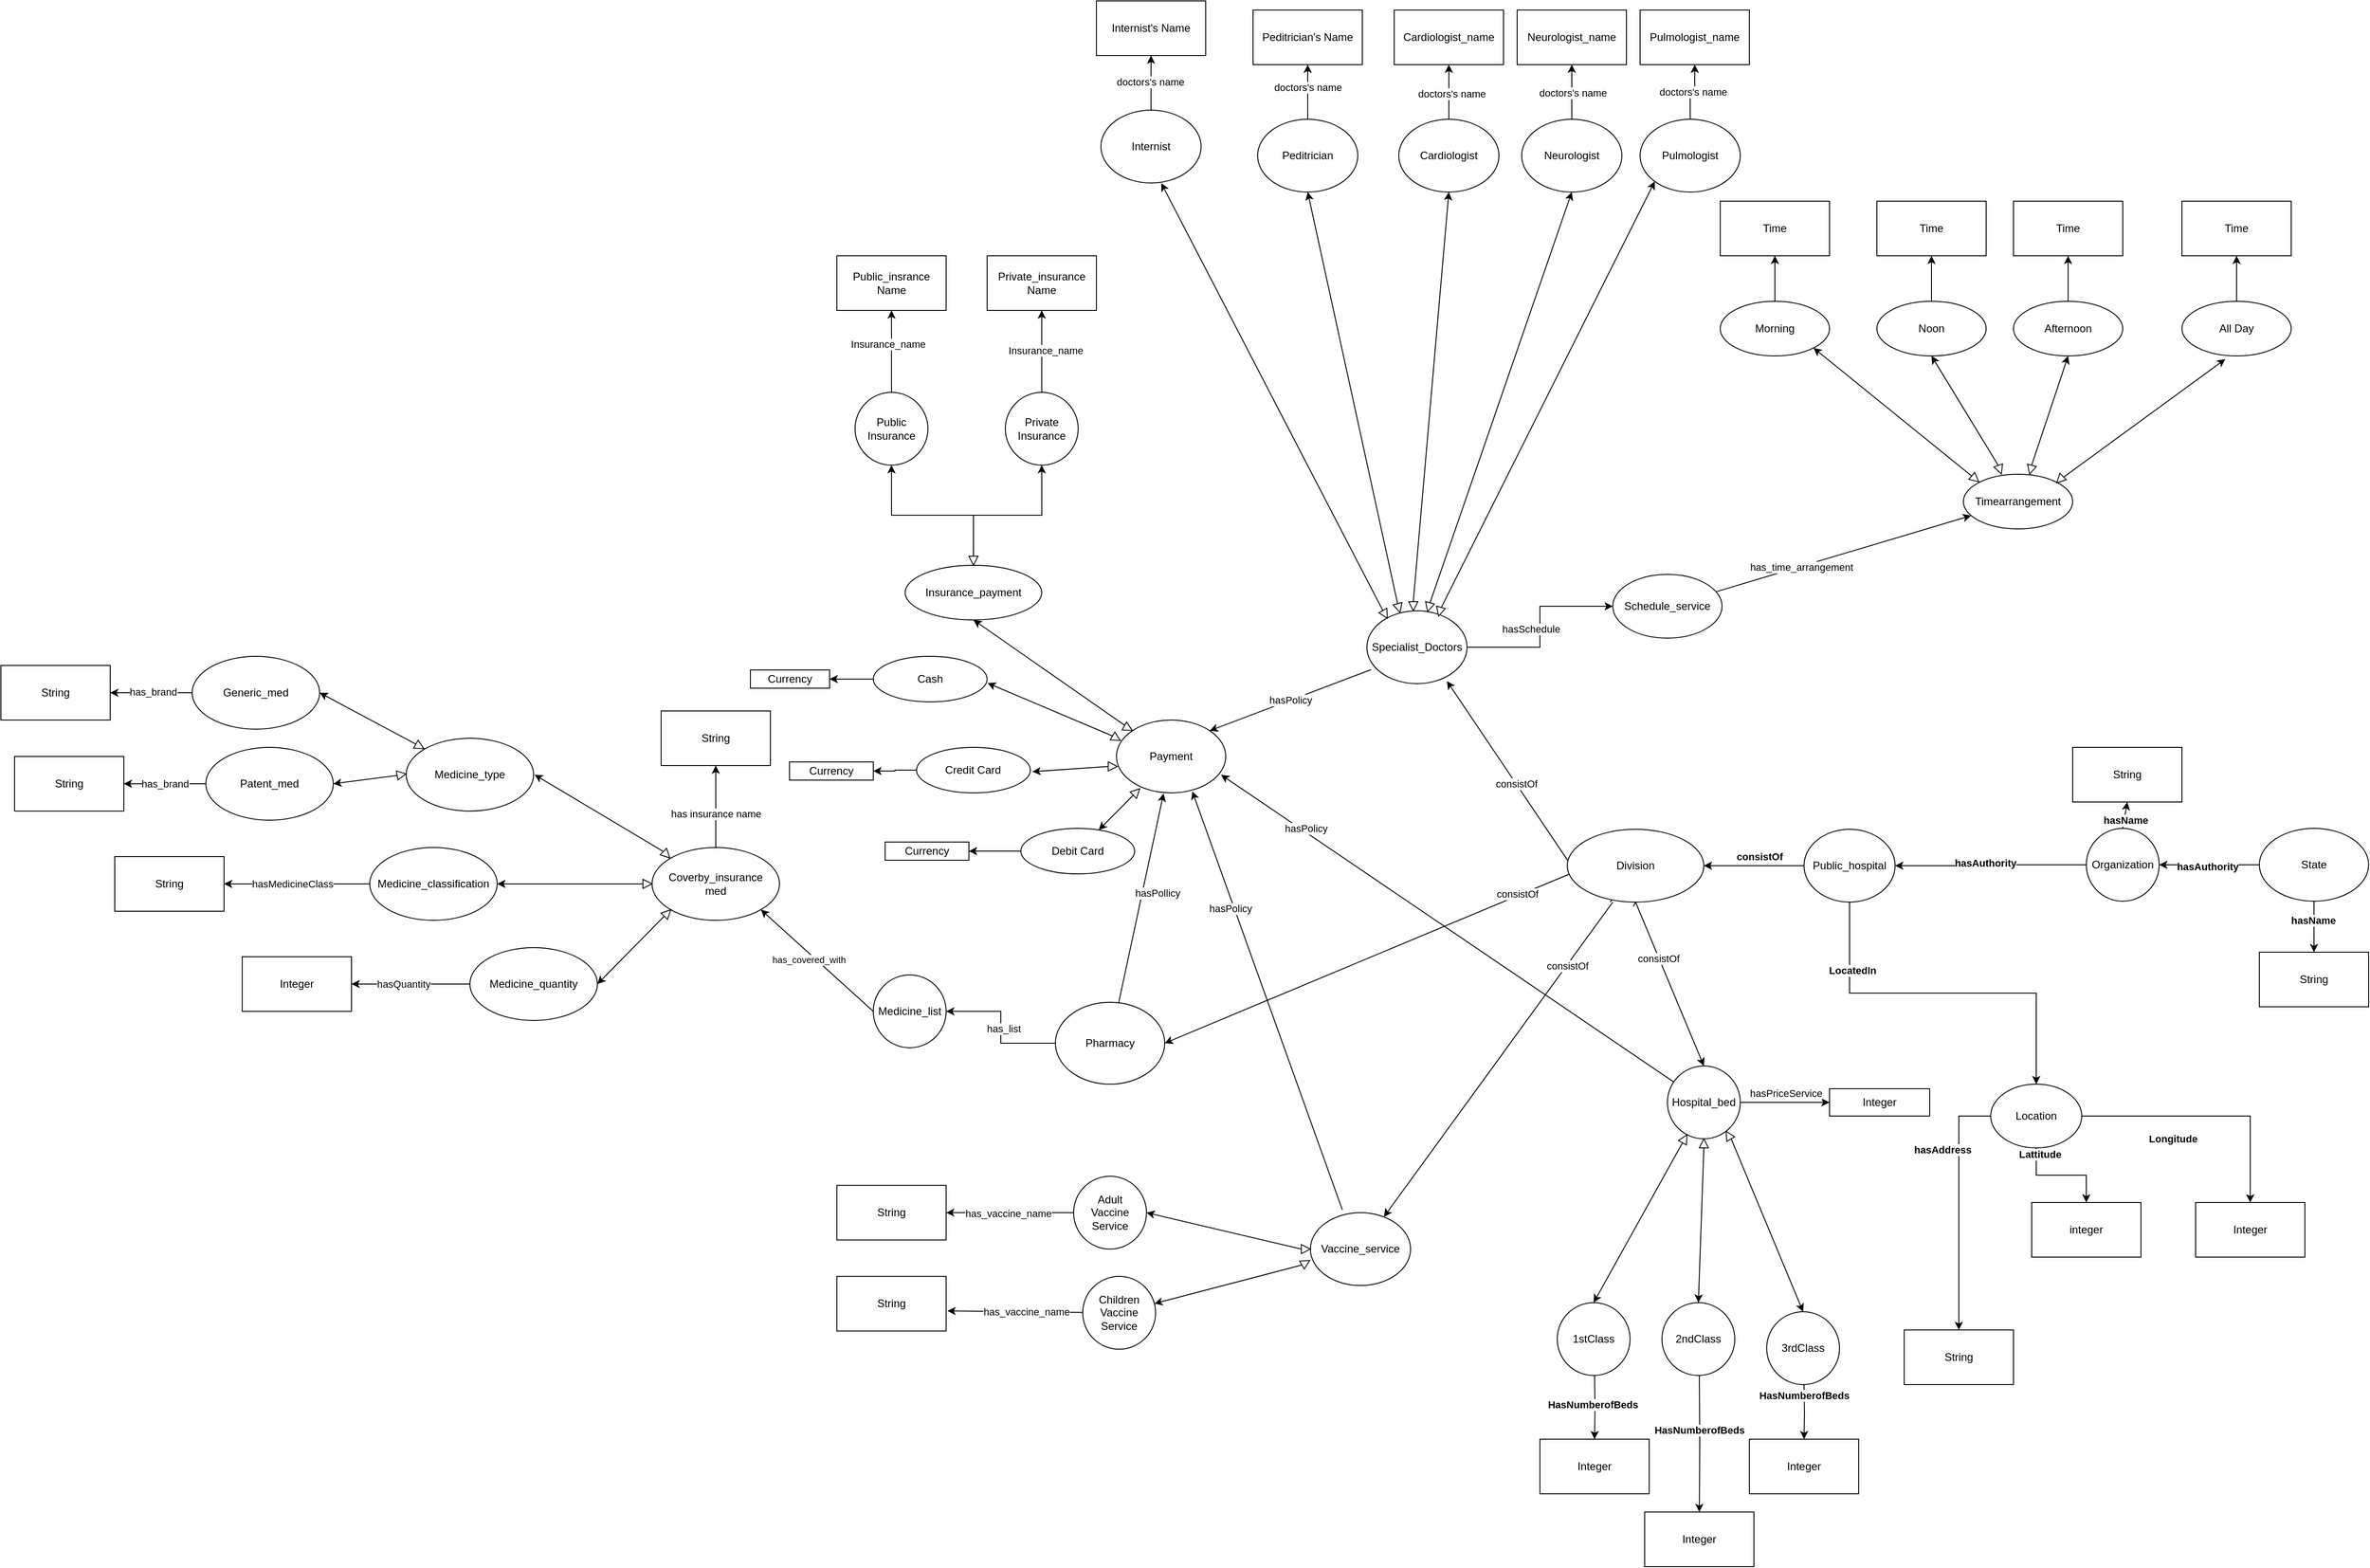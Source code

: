 <mxfile version="21.6.8" type="device" pages="2">
  <diagram name="Page-1" id="1zgP8kVO7WHCjqLw7a8B">
    <mxGraphModel dx="3984" dy="2074" grid="1" gridSize="10" guides="1" tooltips="1" connect="1" arrows="1" fold="1" page="1" pageScale="1" pageWidth="850" pageHeight="1100" math="0" shadow="0">
      <root>
        <mxCell id="0" />
        <mxCell id="1" parent="0" />
        <mxCell id="kY58WrOnhBQpwYX-1obf-91" value="" style="endArrow=classic;html=1;rounded=0;entryX=0.799;entryY=0.965;entryDx=0;entryDy=0;entryPerimeter=0;exitX=0.002;exitY=0.424;exitDx=0;exitDy=0;exitPerimeter=0;" parent="1" source="kY58WrOnhBQpwYX-1obf-13" target="kY58WrOnhBQpwYX-1obf-15" edge="1">
          <mxGeometry width="50" height="50" relative="1" as="geometry">
            <mxPoint x="-47.33" y="233.5" as="sourcePoint" />
            <mxPoint x="-91.716" y="138.284" as="targetPoint" />
          </mxGeometry>
        </mxCell>
        <mxCell id="HLl5qWVt4bRKjdiENAfM-1" value="consistOf" style="edgeLabel;html=1;align=center;verticalAlign=middle;resizable=0;points=[];" parent="kY58WrOnhBQpwYX-1obf-91" vertex="1" connectable="0">
          <mxGeometry x="-0.148" relative="1" as="geometry">
            <mxPoint as="offset" />
          </mxGeometry>
        </mxCell>
        <mxCell id="kY58WrOnhBQpwYX-1obf-3" value="" style="edgeStyle=orthogonalEdgeStyle;rounded=0;orthogonalLoop=1;jettySize=auto;html=1;" parent="1" source="kY58WrOnhBQpwYX-1obf-1" target="kY58WrOnhBQpwYX-1obf-2" edge="1">
          <mxGeometry relative="1" as="geometry" />
        </mxCell>
        <mxCell id="kY58WrOnhBQpwYX-1obf-84" value="&lt;b&gt;hasAuthority&lt;/b&gt;" style="edgeLabel;html=1;align=center;verticalAlign=middle;resizable=0;points=[];" parent="kY58WrOnhBQpwYX-1obf-3" vertex="1" connectable="0">
          <mxGeometry x="0.041" y="2" relative="1" as="geometry">
            <mxPoint as="offset" />
          </mxGeometry>
        </mxCell>
        <mxCell id="kY58WrOnhBQpwYX-1obf-177" value="" style="edgeStyle=orthogonalEdgeStyle;rounded=0;orthogonalLoop=1;jettySize=auto;html=1;" parent="1" source="kY58WrOnhBQpwYX-1obf-1" target="kY58WrOnhBQpwYX-1obf-176" edge="1">
          <mxGeometry relative="1" as="geometry" />
        </mxCell>
        <mxCell id="quBKCBcTdmR20H2L2Pyo-35" value="hasName" style="edgeLabel;html=1;align=center;verticalAlign=middle;resizable=0;points=[];fontStyle=1" parent="kY58WrOnhBQpwYX-1obf-177" vertex="1" connectable="0">
          <mxGeometry x="-0.265" y="-1" relative="1" as="geometry">
            <mxPoint as="offset" />
          </mxGeometry>
        </mxCell>
        <mxCell id="kY58WrOnhBQpwYX-1obf-1" value="State" style="ellipse;whiteSpace=wrap;html=1;" parent="1" vertex="1">
          <mxGeometry x="720" y="209" width="120" height="80" as="geometry" />
        </mxCell>
        <mxCell id="kY58WrOnhBQpwYX-1obf-5" value="" style="edgeStyle=orthogonalEdgeStyle;rounded=0;orthogonalLoop=1;jettySize=auto;html=1;" parent="1" source="kY58WrOnhBQpwYX-1obf-2" target="kY58WrOnhBQpwYX-1obf-4" edge="1">
          <mxGeometry relative="1" as="geometry" />
        </mxCell>
        <mxCell id="kY58WrOnhBQpwYX-1obf-85" value="&lt;b&gt;hasAuthority&lt;/b&gt;" style="edgeLabel;html=1;align=center;verticalAlign=middle;resizable=0;points=[];shadow=1;fillColor=#66FF66;strokeColor=#00FF00;" parent="kY58WrOnhBQpwYX-1obf-5" vertex="1" connectable="0">
          <mxGeometry x="0.065" y="-3" relative="1" as="geometry">
            <mxPoint as="offset" />
          </mxGeometry>
        </mxCell>
        <mxCell id="kY58WrOnhBQpwYX-1obf-2" value="Organization" style="ellipse;whiteSpace=wrap;html=1;" parent="1" vertex="1">
          <mxGeometry x="530" y="209" width="80" height="80" as="geometry" />
        </mxCell>
        <mxCell id="kY58WrOnhBQpwYX-1obf-7" value="" style="edgeStyle=orthogonalEdgeStyle;rounded=0;orthogonalLoop=1;jettySize=auto;html=1;" parent="1" source="kY58WrOnhBQpwYX-1obf-4" target="kY58WrOnhBQpwYX-1obf-6" edge="1">
          <mxGeometry relative="1" as="geometry">
            <Array as="points">
              <mxPoint x="270" y="390" />
              <mxPoint x="475" y="390" />
            </Array>
          </mxGeometry>
        </mxCell>
        <mxCell id="quBKCBcTdmR20H2L2Pyo-43" value="LocatedIn" style="edgeLabel;html=1;align=center;verticalAlign=middle;resizable=0;points=[];fontStyle=1" parent="kY58WrOnhBQpwYX-1obf-7" vertex="1" connectable="0">
          <mxGeometry x="-0.631" y="3" relative="1" as="geometry">
            <mxPoint as="offset" />
          </mxGeometry>
        </mxCell>
        <mxCell id="kY58WrOnhBQpwYX-1obf-14" value="" style="edgeStyle=orthogonalEdgeStyle;rounded=0;orthogonalLoop=1;jettySize=auto;html=1;" parent="1" source="kY58WrOnhBQpwYX-1obf-4" target="kY58WrOnhBQpwYX-1obf-13" edge="1">
          <mxGeometry relative="1" as="geometry" />
        </mxCell>
        <mxCell id="kY58WrOnhBQpwYX-1obf-86" value="consistOf" style="edgeLabel;html=1;align=center;verticalAlign=middle;resizable=0;points=[];fontStyle=1" parent="kY58WrOnhBQpwYX-1obf-14" vertex="1" connectable="0">
          <mxGeometry x="-0.183" y="-3" relative="1" as="geometry">
            <mxPoint x="-4" y="-7" as="offset" />
          </mxGeometry>
        </mxCell>
        <mxCell id="kY58WrOnhBQpwYX-1obf-4" value="Public_hospital" style="ellipse;whiteSpace=wrap;html=1;" parent="1" vertex="1">
          <mxGeometry x="220" y="210" width="100" height="80" as="geometry" />
        </mxCell>
        <mxCell id="kY58WrOnhBQpwYX-1obf-9" value="" style="edgeStyle=orthogonalEdgeStyle;rounded=0;orthogonalLoop=1;jettySize=auto;html=1;entryX=0.5;entryY=0;entryDx=0;entryDy=0;exitX=0;exitY=0.5;exitDx=0;exitDy=0;" parent="1" source="kY58WrOnhBQpwYX-1obf-6" target="kY58WrOnhBQpwYX-1obf-51" edge="1">
          <mxGeometry relative="1" as="geometry">
            <mxPoint x="160.0" y="480.059" as="targetPoint" />
            <mxPoint x="270" y="430" as="sourcePoint" />
          </mxGeometry>
        </mxCell>
        <mxCell id="kY58WrOnhBQpwYX-1obf-135" value="hasAddress" style="edgeLabel;html=1;align=center;verticalAlign=middle;resizable=0;points=[];fontStyle=1" parent="kY58WrOnhBQpwYX-1obf-9" vertex="1" connectable="0">
          <mxGeometry x="-0.479" y="-1" relative="1" as="geometry">
            <mxPoint x="-17" y="1" as="offset" />
          </mxGeometry>
        </mxCell>
        <mxCell id="kY58WrOnhBQpwYX-1obf-11" value="" style="edgeStyle=orthogonalEdgeStyle;rounded=0;orthogonalLoop=1;jettySize=auto;html=1;entryX=0.5;entryY=0;entryDx=0;entryDy=0;" parent="1" source="kY58WrOnhBQpwYX-1obf-6" target="kY58WrOnhBQpwYX-1obf-53" edge="1">
          <mxGeometry relative="1" as="geometry">
            <mxPoint x="370" y="540" as="targetPoint" />
          </mxGeometry>
        </mxCell>
        <mxCell id="kY58WrOnhBQpwYX-1obf-136" value="Longitude" style="edgeLabel;html=1;align=center;verticalAlign=middle;resizable=0;points=[];fontStyle=1" parent="kY58WrOnhBQpwYX-1obf-11" vertex="1" connectable="0">
          <mxGeometry x="-0.533" y="3" relative="1" as="geometry">
            <mxPoint x="34" y="28" as="offset" />
          </mxGeometry>
        </mxCell>
        <mxCell id="kY58WrOnhBQpwYX-1obf-54" value="" style="edgeStyle=orthogonalEdgeStyle;rounded=0;orthogonalLoop=1;jettySize=auto;html=1;" parent="1" source="kY58WrOnhBQpwYX-1obf-6" target="kY58WrOnhBQpwYX-1obf-52" edge="1">
          <mxGeometry relative="1" as="geometry" />
        </mxCell>
        <mxCell id="kY58WrOnhBQpwYX-1obf-137" value="Lattitude" style="edgeLabel;html=1;align=center;verticalAlign=middle;resizable=0;points=[];fontStyle=1" parent="kY58WrOnhBQpwYX-1obf-54" vertex="1" connectable="0">
          <mxGeometry x="-0.46" y="-3" relative="1" as="geometry">
            <mxPoint x="3" y="-26" as="offset" />
          </mxGeometry>
        </mxCell>
        <mxCell id="kY58WrOnhBQpwYX-1obf-6" value="Location" style="ellipse;whiteSpace=wrap;html=1;" parent="1" vertex="1">
          <mxGeometry x="425" y="490" width="100" height="70" as="geometry" />
        </mxCell>
        <mxCell id="kY58WrOnhBQpwYX-1obf-13" value="Division" style="ellipse;whiteSpace=wrap;html=1;" parent="1" vertex="1">
          <mxGeometry x="-40" y="210" width="150" height="80" as="geometry" />
        </mxCell>
        <mxCell id="kY58WrOnhBQpwYX-1obf-139" value="" style="edgeStyle=orthogonalEdgeStyle;rounded=0;orthogonalLoop=1;jettySize=auto;html=1;" parent="1" source="kY58WrOnhBQpwYX-1obf-15" target="kY58WrOnhBQpwYX-1obf-32" edge="1">
          <mxGeometry relative="1" as="geometry" />
        </mxCell>
        <mxCell id="kY58WrOnhBQpwYX-1obf-140" value="hasSchedule" style="edgeLabel;html=1;align=center;verticalAlign=middle;resizable=0;points=[];" parent="kY58WrOnhBQpwYX-1obf-139" vertex="1" connectable="0">
          <mxGeometry x="0.187" y="2" relative="1" as="geometry">
            <mxPoint x="-8" y="21" as="offset" />
          </mxGeometry>
        </mxCell>
        <mxCell id="kY58WrOnhBQpwYX-1obf-15" value="Specialist_Doctors" style="ellipse;whiteSpace=wrap;html=1;" parent="1" vertex="1">
          <mxGeometry x="-260" y="-30" width="110" height="80" as="geometry" />
        </mxCell>
        <mxCell id="kY58WrOnhBQpwYX-1obf-40" value="" style="edgeStyle=orthogonalEdgeStyle;rounded=0;orthogonalLoop=1;jettySize=auto;html=1;" parent="1" source="kY58WrOnhBQpwYX-1obf-17" target="kY58WrOnhBQpwYX-1obf-39" edge="1">
          <mxGeometry relative="1" as="geometry" />
        </mxCell>
        <mxCell id="quBKCBcTdmR20H2L2Pyo-101" value="has_list" style="edgeLabel;html=1;align=center;verticalAlign=middle;resizable=0;points=[];" parent="kY58WrOnhBQpwYX-1obf-40" vertex="1" connectable="0">
          <mxGeometry x="-0.01" y="-3" relative="1" as="geometry">
            <mxPoint as="offset" />
          </mxGeometry>
        </mxCell>
        <mxCell id="kY58WrOnhBQpwYX-1obf-17" value="Pharmacy" style="ellipse;whiteSpace=wrap;html=1;" parent="1" vertex="1">
          <mxGeometry x="-602.05" y="400" width="120" height="90" as="geometry" />
        </mxCell>
        <mxCell id="kY58WrOnhBQpwYX-1obf-19" value="Vaccine_service" style="ellipse;whiteSpace=wrap;html=1;" parent="1" vertex="1">
          <mxGeometry x="-322.05" y="631.16" width="110" height="80" as="geometry" />
        </mxCell>
        <mxCell id="kY58WrOnhBQpwYX-1obf-26" value="Cardiologist" style="ellipse;whiteSpace=wrap;html=1;" parent="1" vertex="1">
          <mxGeometry x="-225" y="-570" width="110" height="80" as="geometry" />
        </mxCell>
        <mxCell id="kY58WrOnhBQpwYX-1obf-28" value="Neurologist" style="ellipse;whiteSpace=wrap;html=1;" parent="1" vertex="1">
          <mxGeometry x="-90.0" y="-570" width="110" height="80" as="geometry" />
        </mxCell>
        <mxCell id="kY58WrOnhBQpwYX-1obf-31" value="Peditrician" style="ellipse;whiteSpace=wrap;html=1;" parent="1" vertex="1">
          <mxGeometry x="-380" y="-570" width="110" height="80" as="geometry" />
        </mxCell>
        <mxCell id="kY58WrOnhBQpwYX-1obf-32" value="Schedule_service" style="ellipse;whiteSpace=wrap;html=1;" parent="1" vertex="1">
          <mxGeometry x="10" y="-70" width="120" height="70" as="geometry" />
        </mxCell>
        <mxCell id="kY58WrOnhBQpwYX-1obf-82" value="" style="edgeStyle=orthogonalEdgeStyle;rounded=0;orthogonalLoop=1;jettySize=auto;html=1;" parent="1" source="kY58WrOnhBQpwYX-1obf-34" target="kY58WrOnhBQpwYX-1obf-80" edge="1">
          <mxGeometry relative="1" as="geometry" />
        </mxCell>
        <mxCell id="kY58WrOnhBQpwYX-1obf-34" value="Insurance_payment" style="ellipse;whiteSpace=wrap;html=1;" parent="1" vertex="1">
          <mxGeometry x="-767.05" y="-80" width="150" height="60" as="geometry" />
        </mxCell>
        <mxCell id="kY58WrOnhBQpwYX-1obf-39" value="Medicine_list" style="ellipse;whiteSpace=wrap;html=1;" parent="1" vertex="1">
          <mxGeometry x="-802.05" y="370" width="80" height="80" as="geometry" />
        </mxCell>
        <mxCell id="g-iiaFzWzwkfeZwgKF3h-95" value="" style="edgeStyle=orthogonalEdgeStyle;rounded=0;orthogonalLoop=1;jettySize=auto;html=1;" parent="1" source="kY58WrOnhBQpwYX-1obf-43" target="g-iiaFzWzwkfeZwgKF3h-94" edge="1">
          <mxGeometry relative="1" as="geometry" />
        </mxCell>
        <mxCell id="g-iiaFzWzwkfeZwgKF3h-96" value="hasPriceService" style="edgeLabel;html=1;align=center;verticalAlign=middle;resizable=0;points=[];" parent="g-iiaFzWzwkfeZwgKF3h-95" vertex="1" connectable="0">
          <mxGeometry x="-0.303" y="-1" relative="1" as="geometry">
            <mxPoint x="16" y="-11" as="offset" />
          </mxGeometry>
        </mxCell>
        <mxCell id="kY58WrOnhBQpwYX-1obf-43" value="Hospital_bed&lt;br&gt;" style="ellipse;whiteSpace=wrap;html=1;" parent="1" vertex="1">
          <mxGeometry x="70" y="470" width="80" height="80" as="geometry" />
        </mxCell>
        <mxCell id="kY58WrOnhBQpwYX-1obf-51" value="String" style="whiteSpace=wrap;html=1;" parent="1" vertex="1">
          <mxGeometry x="330" y="760" width="120" height="60" as="geometry" />
        </mxCell>
        <mxCell id="kY58WrOnhBQpwYX-1obf-52" value="integer" style="whiteSpace=wrap;html=1;" parent="1" vertex="1">
          <mxGeometry x="470" y="620" width="120" height="60" as="geometry" />
        </mxCell>
        <mxCell id="kY58WrOnhBQpwYX-1obf-53" value="Integer" style="whiteSpace=wrap;html=1;" parent="1" vertex="1">
          <mxGeometry x="650" y="620" width="120" height="60" as="geometry" />
        </mxCell>
        <mxCell id="kY58WrOnhBQpwYX-1obf-56" value="Internist" style="ellipse;whiteSpace=wrap;html=1;" parent="1" vertex="1">
          <mxGeometry x="-552.05" y="-580" width="110" height="80" as="geometry" />
        </mxCell>
        <mxCell id="kY58WrOnhBQpwYX-1obf-101" value="" style="edgeStyle=orthogonalEdgeStyle;rounded=0;orthogonalLoop=1;jettySize=auto;html=1;" parent="1" source="kY58WrOnhBQpwYX-1obf-62" target="kY58WrOnhBQpwYX-1obf-100" edge="1">
          <mxGeometry relative="1" as="geometry" />
        </mxCell>
        <mxCell id="quBKCBcTdmR20H2L2Pyo-9" value="has_vaccine_name" style="edgeLabel;html=1;align=center;verticalAlign=middle;resizable=0;points=[];" parent="kY58WrOnhBQpwYX-1obf-101" vertex="1" connectable="0">
          <mxGeometry x="0.029" y="1" relative="1" as="geometry">
            <mxPoint as="offset" />
          </mxGeometry>
        </mxCell>
        <mxCell id="kY58WrOnhBQpwYX-1obf-62" value="Adult&lt;br&gt;Vaccine&lt;br&gt;Service" style="ellipse;whiteSpace=wrap;html=1;" parent="1" vertex="1">
          <mxGeometry x="-582.05" y="591.16" width="80" height="80" as="geometry" />
        </mxCell>
        <mxCell id="kY58WrOnhBQpwYX-1obf-72" value="" style="endArrow=classic;html=1;rounded=0;entryX=0.602;entryY=1.002;entryDx=0;entryDy=0;exitX=0;exitY=0.5;exitDx=0;exitDy=0;entryPerimeter=0;" parent="1" source="quBKCBcTdmR20H2L2Pyo-88" target="kY58WrOnhBQpwYX-1obf-56" edge="1">
          <mxGeometry width="50" height="50" relative="1" as="geometry">
            <mxPoint x="-270.477" y="4.121" as="sourcePoint" />
            <mxPoint x="-615" y="-193" as="targetPoint" />
          </mxGeometry>
        </mxCell>
        <mxCell id="kY58WrOnhBQpwYX-1obf-73" value="" style="endArrow=classic;html=1;rounded=0;entryX=0.5;entryY=1;entryDx=0;entryDy=0;exitX=0;exitY=0.5;exitDx=0;exitDy=0;" parent="1" source="quBKCBcTdmR20H2L2Pyo-89" target="kY58WrOnhBQpwYX-1obf-31" edge="1">
          <mxGeometry width="50" height="50" relative="1" as="geometry">
            <mxPoint x="-320" y="-60" as="sourcePoint" />
            <mxPoint x="-575" y="-180" as="targetPoint" />
          </mxGeometry>
        </mxCell>
        <mxCell id="kY58WrOnhBQpwYX-1obf-74" value="" style="endArrow=classic;html=1;rounded=0;entryX=0.5;entryY=1;entryDx=0;entryDy=0;exitX=0;exitY=0.5;exitDx=0;exitDy=0;" parent="1" source="quBKCBcTdmR20H2L2Pyo-90" target="kY58WrOnhBQpwYX-1obf-26" edge="1">
          <mxGeometry width="50" height="50" relative="1" as="geometry">
            <mxPoint x="-270" y="-90" as="sourcePoint" />
            <mxPoint x="-435" y="-180" as="targetPoint" />
          </mxGeometry>
        </mxCell>
        <mxCell id="kY58WrOnhBQpwYX-1obf-75" value="" style="endArrow=classic;html=1;rounded=0;entryX=0.5;entryY=1;entryDx=0;entryDy=0;exitX=0;exitY=0.5;exitDx=0;exitDy=0;" parent="1" source="quBKCBcTdmR20H2L2Pyo-91" target="kY58WrOnhBQpwYX-1obf-28" edge="1">
          <mxGeometry width="50" height="50" relative="1" as="geometry">
            <mxPoint x="-210" y="-90" as="sourcePoint" />
            <mxPoint x="-305" y="-180" as="targetPoint" />
          </mxGeometry>
        </mxCell>
        <mxCell id="kY58WrOnhBQpwYX-1obf-168" value="" style="edgeStyle=orthogonalEdgeStyle;rounded=0;orthogonalLoop=1;jettySize=auto;html=1;" parent="1" source="kY58WrOnhBQpwYX-1obf-78" target="kY58WrOnhBQpwYX-1obf-167" edge="1">
          <mxGeometry relative="1" as="geometry" />
        </mxCell>
        <mxCell id="quBKCBcTdmR20H2L2Pyo-18" value="Insurance_name" style="edgeLabel;html=1;align=center;verticalAlign=middle;resizable=0;points=[];" parent="kY58WrOnhBQpwYX-1obf-168" vertex="1" connectable="0">
          <mxGeometry x="0.187" y="4" relative="1" as="geometry">
            <mxPoint as="offset" />
          </mxGeometry>
        </mxCell>
        <mxCell id="kY58WrOnhBQpwYX-1obf-78" value="Public Insurance" style="ellipse;whiteSpace=wrap;html=1;" parent="1" vertex="1">
          <mxGeometry x="-822.05" y="-270" width="80" height="80" as="geometry" />
        </mxCell>
        <mxCell id="kY58WrOnhBQpwYX-1obf-170" value="" style="edgeStyle=orthogonalEdgeStyle;rounded=0;orthogonalLoop=1;jettySize=auto;html=1;" parent="1" source="kY58WrOnhBQpwYX-1obf-80" target="kY58WrOnhBQpwYX-1obf-169" edge="1">
          <mxGeometry relative="1" as="geometry" />
        </mxCell>
        <mxCell id="quBKCBcTdmR20H2L2Pyo-19" value="Insurance_name" style="edgeLabel;html=1;align=center;verticalAlign=middle;resizable=0;points=[];" parent="kY58WrOnhBQpwYX-1obf-170" vertex="1" connectable="0">
          <mxGeometry x="0.03" y="-4" relative="1" as="geometry">
            <mxPoint as="offset" />
          </mxGeometry>
        </mxCell>
        <mxCell id="kY58WrOnhBQpwYX-1obf-80" value="Private Insurance" style="ellipse;whiteSpace=wrap;html=1;" parent="1" vertex="1">
          <mxGeometry x="-657.05" y="-270" width="80" height="80" as="geometry" />
        </mxCell>
        <mxCell id="kY58WrOnhBQpwYX-1obf-83" value="" style="edgeStyle=orthogonalEdgeStyle;rounded=0;orthogonalLoop=1;jettySize=auto;html=1;entryX=0.5;entryY=1;entryDx=0;entryDy=0;exitX=0.5;exitY=0;exitDx=0;exitDy=0;" parent="1" source="kY58WrOnhBQpwYX-1obf-34" target="kY58WrOnhBQpwYX-1obf-78" edge="1">
          <mxGeometry relative="1" as="geometry">
            <mxPoint x="-682.05" y="-80" as="sourcePoint" />
            <mxPoint x="-607.05" y="-180" as="targetPoint" />
          </mxGeometry>
        </mxCell>
        <mxCell id="kY58WrOnhBQpwYX-1obf-89" value="" style="endArrow=classic;html=1;rounded=0;entryX=0.5;entryY=0;entryDx=0;entryDy=0;exitX=0.5;exitY=1;exitDx=0;exitDy=0;startArrow=none;" parent="1" source="kY58WrOnhBQpwYX-1obf-13" target="kY58WrOnhBQpwYX-1obf-43" edge="1">
          <mxGeometry width="50" height="50" relative="1" as="geometry">
            <mxPoint x="36.71" y="298.698" as="sourcePoint" />
            <mxPoint x="-63" y="420" as="targetPoint" />
          </mxGeometry>
        </mxCell>
        <mxCell id="g-iiaFzWzwkfeZwgKF3h-97" value="consistOf" style="edgeLabel;html=1;align=center;verticalAlign=middle;resizable=0;points=[];" parent="kY58WrOnhBQpwYX-1obf-89" vertex="1" connectable="0">
          <mxGeometry x="-0.317" y="-1" relative="1" as="geometry">
            <mxPoint as="offset" />
          </mxGeometry>
        </mxCell>
        <mxCell id="kY58WrOnhBQpwYX-1obf-93" value="" style="endArrow=classic;html=1;rounded=0;startArrow=none;" parent="1" target="kY58WrOnhBQpwYX-1obf-19" edge="1">
          <mxGeometry width="50" height="50" relative="1" as="geometry">
            <mxPoint x="10" y="290" as="sourcePoint" />
            <mxPoint x="-238.81" y="474.53" as="targetPoint" />
          </mxGeometry>
        </mxCell>
        <mxCell id="g-iiaFzWzwkfeZwgKF3h-91" value="consistOf" style="edgeLabel;html=1;align=center;verticalAlign=middle;resizable=0;points=[];" parent="kY58WrOnhBQpwYX-1obf-93" vertex="1" connectable="0">
          <mxGeometry x="0.2" y="2" relative="1" as="geometry">
            <mxPoint x="99" y="-139" as="offset" />
          </mxGeometry>
        </mxCell>
        <mxCell id="kY58WrOnhBQpwYX-1obf-100" value="String" style="rounded=0;whiteSpace=wrap;html=1;" parent="1" vertex="1">
          <mxGeometry x="-842.05" y="601.16" width="120" height="60" as="geometry" />
        </mxCell>
        <mxCell id="kY58WrOnhBQpwYX-1obf-126" value="" style="edgeStyle=orthogonalEdgeStyle;rounded=0;orthogonalLoop=1;jettySize=auto;html=1;" parent="1" target="kY58WrOnhBQpwYX-1obf-125" edge="1">
          <mxGeometry relative="1" as="geometry">
            <mxPoint x="-10" y="810" as="sourcePoint" />
          </mxGeometry>
        </mxCell>
        <mxCell id="quBKCBcTdmR20H2L2Pyo-6" value="HasNumberofBeds" style="edgeLabel;html=1;align=center;verticalAlign=middle;resizable=0;points=[];fontStyle=1" parent="kY58WrOnhBQpwYX-1obf-126" vertex="1" connectable="0">
          <mxGeometry x="-0.086" y="-3" relative="1" as="geometry">
            <mxPoint as="offset" />
          </mxGeometry>
        </mxCell>
        <mxCell id="kY58WrOnhBQpwYX-1obf-118" value="1stClass" style="ellipse;whiteSpace=wrap;html=1;" parent="1" vertex="1">
          <mxGeometry x="-51" y="730" width="80" height="80" as="geometry" />
        </mxCell>
        <mxCell id="kY58WrOnhBQpwYX-1obf-128" value="" style="edgeStyle=orthogonalEdgeStyle;rounded=0;orthogonalLoop=1;jettySize=auto;html=1;" parent="1" target="kY58WrOnhBQpwYX-1obf-127" edge="1">
          <mxGeometry relative="1" as="geometry">
            <mxPoint x="105" y="810" as="sourcePoint" />
          </mxGeometry>
        </mxCell>
        <mxCell id="quBKCBcTdmR20H2L2Pyo-7" value="HasNumberofBeds" style="edgeLabel;html=1;align=center;verticalAlign=middle;resizable=0;points=[];fontStyle=1" parent="kY58WrOnhBQpwYX-1obf-128" vertex="1" connectable="0">
          <mxGeometry x="-0.2" y="-1" relative="1" as="geometry">
            <mxPoint as="offset" />
          </mxGeometry>
        </mxCell>
        <mxCell id="kY58WrOnhBQpwYX-1obf-119" value="2ndClass" style="ellipse;whiteSpace=wrap;html=1;" parent="1" vertex="1">
          <mxGeometry x="64" y="730" width="80" height="80" as="geometry" />
        </mxCell>
        <mxCell id="kY58WrOnhBQpwYX-1obf-130" value="" style="edgeStyle=orthogonalEdgeStyle;rounded=0;orthogonalLoop=1;jettySize=auto;html=1;" parent="1" target="kY58WrOnhBQpwYX-1obf-129" edge="1">
          <mxGeometry relative="1" as="geometry">
            <mxPoint x="220" y="820" as="sourcePoint" />
          </mxGeometry>
        </mxCell>
        <mxCell id="quBKCBcTdmR20H2L2Pyo-8" value="HasNumberofBeds" style="edgeLabel;html=1;align=center;verticalAlign=middle;resizable=0;points=[];fontStyle=1" parent="kY58WrOnhBQpwYX-1obf-130" vertex="1" connectable="0">
          <mxGeometry x="-0.6" relative="1" as="geometry">
            <mxPoint as="offset" />
          </mxGeometry>
        </mxCell>
        <mxCell id="kY58WrOnhBQpwYX-1obf-120" value="3rdClass" style="ellipse;whiteSpace=wrap;html=1;" parent="1" vertex="1">
          <mxGeometry x="179" y="740" width="80" height="80" as="geometry" />
        </mxCell>
        <mxCell id="kY58WrOnhBQpwYX-1obf-122" value="" style="endArrow=classic;html=1;rounded=0;entryX=0.5;entryY=0;entryDx=0;entryDy=0;startArrow=none;" parent="1" source="quBKCBcTdmR20H2L2Pyo-70" target="kY58WrOnhBQpwYX-1obf-118" edge="1">
          <mxGeometry width="50" height="50" relative="1" as="geometry">
            <mxPoint x="90" y="550" as="sourcePoint" />
            <mxPoint x="55" y="740" as="targetPoint" />
          </mxGeometry>
        </mxCell>
        <mxCell id="kY58WrOnhBQpwYX-1obf-123" value="" style="endArrow=classic;html=1;rounded=0;entryX=0.5;entryY=0;entryDx=0;entryDy=0;" parent="1" target="kY58WrOnhBQpwYX-1obf-119" edge="1">
          <mxGeometry width="50" height="50" relative="1" as="geometry">
            <mxPoint x="110" y="560" as="sourcePoint" />
            <mxPoint x="100" y="770" as="targetPoint" />
          </mxGeometry>
        </mxCell>
        <mxCell id="kY58WrOnhBQpwYX-1obf-124" value="" style="endArrow=classic;html=1;rounded=0;entryX=0.5;entryY=0;entryDx=0;entryDy=0;" parent="1" target="kY58WrOnhBQpwYX-1obf-120" edge="1">
          <mxGeometry width="50" height="50" relative="1" as="geometry">
            <mxPoint x="140" y="550" as="sourcePoint" />
            <mxPoint x="110" y="780" as="targetPoint" />
          </mxGeometry>
        </mxCell>
        <mxCell id="kY58WrOnhBQpwYX-1obf-125" value="Integer" style="whiteSpace=wrap;html=1;" parent="1" vertex="1">
          <mxGeometry x="-70" y="880" width="120" height="60" as="geometry" />
        </mxCell>
        <mxCell id="kY58WrOnhBQpwYX-1obf-127" value="Integer" style="whiteSpace=wrap;html=1;" parent="1" vertex="1">
          <mxGeometry x="45" y="960" width="120" height="60" as="geometry" />
        </mxCell>
        <mxCell id="kY58WrOnhBQpwYX-1obf-129" value="Integer" style="whiteSpace=wrap;html=1;" parent="1" vertex="1">
          <mxGeometry x="160" y="880" width="120" height="60" as="geometry" />
        </mxCell>
        <mxCell id="kY58WrOnhBQpwYX-1obf-145" value="Internist&#39;s Name" style="rounded=0;whiteSpace=wrap;html=1;" parent="1" vertex="1">
          <mxGeometry x="-557.05" y="-700" width="120" height="60" as="geometry" />
        </mxCell>
        <mxCell id="kY58WrOnhBQpwYX-1obf-146" value="Peditrician&#39;s Name" style="rounded=0;whiteSpace=wrap;html=1;" parent="1" vertex="1">
          <mxGeometry x="-385" y="-690" width="120" height="60" as="geometry" />
        </mxCell>
        <mxCell id="kY58WrOnhBQpwYX-1obf-147" value="Cardiologist_name" style="rounded=0;whiteSpace=wrap;html=1;" parent="1" vertex="1">
          <mxGeometry x="-230" y="-690" width="120" height="60" as="geometry" />
        </mxCell>
        <mxCell id="kY58WrOnhBQpwYX-1obf-148" value="Neurologist_name" style="rounded=0;whiteSpace=wrap;html=1;" parent="1" vertex="1">
          <mxGeometry x="-95.0" y="-690" width="120" height="60" as="geometry" />
        </mxCell>
        <mxCell id="kY58WrOnhBQpwYX-1obf-149" value="" style="endArrow=classic;html=1;rounded=0;entryX=0.5;entryY=1;entryDx=0;entryDy=0;exitX=0.5;exitY=0;exitDx=0;exitDy=0;" parent="1" source="kY58WrOnhBQpwYX-1obf-31" target="kY58WrOnhBQpwYX-1obf-146" edge="1">
          <mxGeometry width="50" height="50" relative="1" as="geometry">
            <mxPoint x="-315" y="-540" as="sourcePoint" />
            <mxPoint x="-265" y="-590" as="targetPoint" />
          </mxGeometry>
        </mxCell>
        <mxCell id="quBKCBcTdmR20H2L2Pyo-21" value="doctors&#39;s name" style="edgeLabel;html=1;align=center;verticalAlign=middle;resizable=0;points=[];" parent="kY58WrOnhBQpwYX-1obf-149" vertex="1" connectable="0">
          <mxGeometry x="0.172" relative="1" as="geometry">
            <mxPoint as="offset" />
          </mxGeometry>
        </mxCell>
        <mxCell id="kY58WrOnhBQpwYX-1obf-150" value="" style="endArrow=classic;html=1;rounded=0;entryX=0.5;entryY=1;entryDx=0;entryDy=0;exitX=0.5;exitY=0;exitDx=0;exitDy=0;" parent="1" source="kY58WrOnhBQpwYX-1obf-28" target="kY58WrOnhBQpwYX-1obf-148" edge="1">
          <mxGeometry width="50" height="50" relative="1" as="geometry">
            <mxPoint x="-35" y="-400" as="sourcePoint" />
            <mxPoint x="15" y="-450" as="targetPoint" />
          </mxGeometry>
        </mxCell>
        <mxCell id="quBKCBcTdmR20H2L2Pyo-23" value="doctors&#39;s name" style="edgeLabel;html=1;align=center;verticalAlign=middle;resizable=0;points=[];" parent="kY58WrOnhBQpwYX-1obf-150" vertex="1" connectable="0">
          <mxGeometry x="-0.024" y="-1" relative="1" as="geometry">
            <mxPoint as="offset" />
          </mxGeometry>
        </mxCell>
        <mxCell id="kY58WrOnhBQpwYX-1obf-151" value="" style="endArrow=classic;html=1;rounded=0;entryX=0.5;entryY=1;entryDx=0;entryDy=0;exitX=0.5;exitY=0;exitDx=0;exitDy=0;" parent="1" source="kY58WrOnhBQpwYX-1obf-26" target="kY58WrOnhBQpwYX-1obf-147" edge="1">
          <mxGeometry width="50" height="50" relative="1" as="geometry">
            <mxPoint x="-180" y="-560" as="sourcePoint" />
            <mxPoint x="-130" y="-610" as="targetPoint" />
          </mxGeometry>
        </mxCell>
        <mxCell id="quBKCBcTdmR20H2L2Pyo-22" value="doctors&#39;s name" style="edgeLabel;html=1;align=center;verticalAlign=middle;resizable=0;points=[];" parent="kY58WrOnhBQpwYX-1obf-151" vertex="1" connectable="0">
          <mxGeometry x="-0.063" y="-3" relative="1" as="geometry">
            <mxPoint as="offset" />
          </mxGeometry>
        </mxCell>
        <mxCell id="kY58WrOnhBQpwYX-1obf-152" value="" style="endArrow=classic;html=1;rounded=0;entryX=0.5;entryY=1;entryDx=0;entryDy=0;exitX=0.5;exitY=0;exitDx=0;exitDy=0;" parent="1" source="kY58WrOnhBQpwYX-1obf-56" target="kY58WrOnhBQpwYX-1obf-145" edge="1">
          <mxGeometry width="50" height="50" relative="1" as="geometry">
            <mxPoint x="-317.05" y="-570" as="sourcePoint" />
            <mxPoint x="-322.05" y="-630" as="targetPoint" />
          </mxGeometry>
        </mxCell>
        <mxCell id="quBKCBcTdmR20H2L2Pyo-20" value="doctors&#39;s name" style="edgeLabel;html=1;align=center;verticalAlign=middle;resizable=0;points=[];" parent="kY58WrOnhBQpwYX-1obf-152" vertex="1" connectable="0">
          <mxGeometry x="0.055" y="1" relative="1" as="geometry">
            <mxPoint as="offset" />
          </mxGeometry>
        </mxCell>
        <mxCell id="kY58WrOnhBQpwYX-1obf-160" value="Payment" style="ellipse;whiteSpace=wrap;html=1;" parent="1" vertex="1">
          <mxGeometry x="-535" y="90" width="120" height="80" as="geometry" />
        </mxCell>
        <mxCell id="kY58WrOnhBQpwYX-1obf-162" value="" style="endArrow=classic;html=1;rounded=0;entryX=0.5;entryY=1;entryDx=0;entryDy=0;exitX=0;exitY=0;exitDx=0;exitDy=0;" parent="1" source="kY58WrOnhBQpwYX-1obf-160" target="kY58WrOnhBQpwYX-1obf-34" edge="1">
          <mxGeometry width="50" height="50" relative="1" as="geometry">
            <mxPoint x="-360" y="295" as="sourcePoint" />
            <mxPoint x="-1750" y="960" as="targetPoint" />
          </mxGeometry>
        </mxCell>
        <mxCell id="kY58WrOnhBQpwYX-1obf-167" value="Public_insrance&lt;br&gt;Name" style="whiteSpace=wrap;html=1;" parent="1" vertex="1">
          <mxGeometry x="-842.05" y="-420" width="120" height="60" as="geometry" />
        </mxCell>
        <mxCell id="kY58WrOnhBQpwYX-1obf-169" value="Private_insurance&lt;br&gt;Name" style="whiteSpace=wrap;html=1;" parent="1" vertex="1">
          <mxGeometry x="-677.05" y="-420" width="120" height="60" as="geometry" />
        </mxCell>
        <mxCell id="kY58WrOnhBQpwYX-1obf-171" value="Children&lt;br&gt;Vaccine&lt;br&gt;Service" style="ellipse;whiteSpace=wrap;html=1;" parent="1" vertex="1">
          <mxGeometry x="-572.05" y="701.16" width="80" height="80" as="geometry" />
        </mxCell>
        <mxCell id="kY58WrOnhBQpwYX-1obf-172" value="" style="endArrow=classic;html=1;rounded=0;exitX=0;exitY=0.5;exitDx=0;exitDy=0;" parent="1" source="quBKCBcTdmR20H2L2Pyo-73" target="kY58WrOnhBQpwYX-1obf-171" edge="1">
          <mxGeometry width="50" height="50" relative="1" as="geometry">
            <mxPoint x="-342.05" y="661.16" as="sourcePoint" />
            <mxPoint x="-292.05" y="611.16" as="targetPoint" />
          </mxGeometry>
        </mxCell>
        <mxCell id="kY58WrOnhBQpwYX-1obf-173" value="" style="endArrow=classic;html=1;rounded=0;entryX=1;entryY=0.5;entryDx=0;entryDy=0;exitX=0;exitY=0.5;exitDx=0;exitDy=0;" parent="1" source="quBKCBcTdmR20H2L2Pyo-74" target="kY58WrOnhBQpwYX-1obf-62" edge="1">
          <mxGeometry width="50" height="50" relative="1" as="geometry">
            <mxPoint x="-342.05" y="671.16" as="sourcePoint" />
            <mxPoint x="-496.414" y="812.993" as="targetPoint" />
          </mxGeometry>
        </mxCell>
        <mxCell id="kY58WrOnhBQpwYX-1obf-174" value="String" style="rounded=0;whiteSpace=wrap;html=1;" parent="1" vertex="1">
          <mxGeometry x="-842.05" y="701.16" width="120" height="60" as="geometry" />
        </mxCell>
        <mxCell id="kY58WrOnhBQpwYX-1obf-175" value="" style="endArrow=classic;html=1;rounded=0;entryX=1.012;entryY=0.632;entryDx=0;entryDy=0;entryPerimeter=0;" parent="1" source="kY58WrOnhBQpwYX-1obf-171" target="kY58WrOnhBQpwYX-1obf-174" edge="1">
          <mxGeometry width="50" height="50" relative="1" as="geometry">
            <mxPoint x="-342.05" y="661.16" as="sourcePoint" />
            <mxPoint x="-292.05" y="611.16" as="targetPoint" />
          </mxGeometry>
        </mxCell>
        <mxCell id="quBKCBcTdmR20H2L2Pyo-10" value="has_vaccine_name" style="edgeLabel;html=1;align=center;verticalAlign=middle;resizable=0;points=[];" parent="kY58WrOnhBQpwYX-1obf-175" vertex="1" connectable="0">
          <mxGeometry x="-0.166" relative="1" as="geometry">
            <mxPoint as="offset" />
          </mxGeometry>
        </mxCell>
        <mxCell id="kY58WrOnhBQpwYX-1obf-176" value="String" style="whiteSpace=wrap;html=1;" parent="1" vertex="1">
          <mxGeometry x="720" y="345" width="120" height="60" as="geometry" />
        </mxCell>
        <mxCell id="kY58WrOnhBQpwYX-1obf-178" value="String" style="whiteSpace=wrap;html=1;" parent="1" vertex="1">
          <mxGeometry x="515" y="120" width="120" height="60" as="geometry" />
        </mxCell>
        <mxCell id="kY58WrOnhBQpwYX-1obf-180" value="" style="endArrow=classic;html=1;rounded=0;entryX=0.5;entryY=1;entryDx=0;entryDy=0;exitX=0.5;exitY=0;exitDx=0;exitDy=0;" parent="1" source="kY58WrOnhBQpwYX-1obf-2" target="kY58WrOnhBQpwYX-1obf-178" edge="1">
          <mxGeometry width="50" height="50" relative="1" as="geometry">
            <mxPoint x="-110" y="100" as="sourcePoint" />
            <mxPoint x="-60" y="50" as="targetPoint" />
          </mxGeometry>
        </mxCell>
        <mxCell id="quBKCBcTdmR20H2L2Pyo-44" value="hasName" style="edgeLabel;html=1;align=center;verticalAlign=middle;resizable=0;points=[];fontStyle=1" parent="kY58WrOnhBQpwYX-1obf-180" vertex="1" connectable="0">
          <mxGeometry x="0.171" y="-1" relative="1" as="geometry">
            <mxPoint x="-1" y="7" as="offset" />
          </mxGeometry>
        </mxCell>
        <mxCell id="cJ2sP0xSlK4HNfZoC45Z-6" value="" style="edgeStyle=orthogonalEdgeStyle;rounded=0;orthogonalLoop=1;jettySize=auto;html=1;fontSize=10;" parent="1" source="cJ2sP0xSlK4HNfZoC45Z-2" target="cJ2sP0xSlK4HNfZoC45Z-5" edge="1">
          <mxGeometry relative="1" as="geometry" />
        </mxCell>
        <mxCell id="P2cGOjsxd3BV5gJIbOgd-10" value="" style="edgeStyle=orthogonalEdgeStyle;rounded=0;orthogonalLoop=1;jettySize=auto;html=1;" parent="1" source="cJ2sP0xSlK4HNfZoC45Z-2" target="P2cGOjsxd3BV5gJIbOgd-9" edge="1">
          <mxGeometry relative="1" as="geometry" />
        </mxCell>
        <mxCell id="P2cGOjsxd3BV5gJIbOgd-11" value="has insurance name" style="edgeLabel;html=1;align=center;verticalAlign=middle;resizable=0;points=[];" parent="P2cGOjsxd3BV5gJIbOgd-10" vertex="1" connectable="0">
          <mxGeometry x="-0.167" y="1" relative="1" as="geometry">
            <mxPoint x="1" as="offset" />
          </mxGeometry>
        </mxCell>
        <mxCell id="cJ2sP0xSlK4HNfZoC45Z-2" value="Coverby_insurance&lt;br style=&quot;border-color: var(--border-color);&quot;&gt;med" style="ellipse;whiteSpace=wrap;html=1;" parent="1" vertex="1">
          <mxGeometry x="-1045" y="230" width="140" height="80" as="geometry" />
        </mxCell>
        <mxCell id="cJ2sP0xSlK4HNfZoC45Z-3" value="" style="endArrow=classic;html=1;rounded=0;fontSize=10;entryX=1;entryY=1;entryDx=0;entryDy=0;exitX=0;exitY=0.5;exitDx=0;exitDy=0;" parent="1" source="kY58WrOnhBQpwYX-1obf-39" target="cJ2sP0xSlK4HNfZoC45Z-2" edge="1">
          <mxGeometry width="50" height="50" relative="1" as="geometry">
            <mxPoint x="-1063.284" y="6.716" as="sourcePoint" />
            <mxPoint x="-980" y="-80" as="targetPoint" />
          </mxGeometry>
        </mxCell>
        <mxCell id="cJ2sP0xSlK4HNfZoC45Z-13" value="has_covered_with" style="edgeLabel;html=1;align=center;verticalAlign=middle;resizable=0;points=[];fontSize=10;" parent="cJ2sP0xSlK4HNfZoC45Z-3" vertex="1" connectable="0">
          <mxGeometry x="-0.278" y="3" relative="1" as="geometry">
            <mxPoint x="-25" y="-19" as="offset" />
          </mxGeometry>
        </mxCell>
        <mxCell id="cJ2sP0xSlK4HNfZoC45Z-10" value="" style="edgeStyle=orthogonalEdgeStyle;rounded=0;orthogonalLoop=1;jettySize=auto;html=1;fontSize=10;" parent="1" source="cJ2sP0xSlK4HNfZoC45Z-5" target="cJ2sP0xSlK4HNfZoC45Z-9" edge="1">
          <mxGeometry relative="1" as="geometry" />
        </mxCell>
        <mxCell id="quBKCBcTdmR20H2L2Pyo-42" value="hasMedicineClass" style="edgeLabel;html=1;align=center;verticalAlign=middle;resizable=0;points=[];" parent="cJ2sP0xSlK4HNfZoC45Z-10" vertex="1" connectable="0">
          <mxGeometry x="0.064" relative="1" as="geometry">
            <mxPoint as="offset" />
          </mxGeometry>
        </mxCell>
        <mxCell id="cJ2sP0xSlK4HNfZoC45Z-5" value="Medicine_classification" style="ellipse;whiteSpace=wrap;html=1;" parent="1" vertex="1">
          <mxGeometry x="-1355" y="230" width="140" height="80" as="geometry" />
        </mxCell>
        <mxCell id="cJ2sP0xSlK4HNfZoC45Z-9" value="String" style="rounded=0;whiteSpace=wrap;html=1;" parent="1" vertex="1">
          <mxGeometry x="-1635" y="240" width="120" height="60" as="geometry" />
        </mxCell>
        <mxCell id="P2cGOjsxd3BV5gJIbOgd-9" value="String" style="whiteSpace=wrap;html=1;" parent="1" vertex="1">
          <mxGeometry x="-1035" y="80" width="120" height="60" as="geometry" />
        </mxCell>
        <mxCell id="P2cGOjsxd3BV5gJIbOgd-18" value="Time" style="whiteSpace=wrap;html=1;" parent="1" vertex="1">
          <mxGeometry x="128" y="-480" width="120" height="60" as="geometry" />
        </mxCell>
        <mxCell id="quBKCBcTdmR20H2L2Pyo-40" value="" style="edgeStyle=orthogonalEdgeStyle;rounded=0;orthogonalLoop=1;jettySize=auto;html=1;" parent="1" source="quBKCBcTdmR20H2L2Pyo-36" target="quBKCBcTdmR20H2L2Pyo-39" edge="1">
          <mxGeometry relative="1" as="geometry" />
        </mxCell>
        <mxCell id="quBKCBcTdmR20H2L2Pyo-41" value="hasQuantity" style="edgeLabel;html=1;align=center;verticalAlign=middle;resizable=0;points=[];" parent="quBKCBcTdmR20H2L2Pyo-40" vertex="1" connectable="0">
          <mxGeometry x="0.125" relative="1" as="geometry">
            <mxPoint as="offset" />
          </mxGeometry>
        </mxCell>
        <mxCell id="quBKCBcTdmR20H2L2Pyo-36" value="Medicine_quantity" style="ellipse;whiteSpace=wrap;html=1;" parent="1" vertex="1">
          <mxGeometry x="-1245" y="340" width="140" height="80" as="geometry" />
        </mxCell>
        <mxCell id="quBKCBcTdmR20H2L2Pyo-38" value="" style="endArrow=classic;html=1;rounded=0;entryX=1;entryY=0.5;entryDx=0;entryDy=0;exitX=0;exitY=1;exitDx=0;exitDy=0;" parent="1" source="cJ2sP0xSlK4HNfZoC45Z-2" target="quBKCBcTdmR20H2L2Pyo-36" edge="1">
          <mxGeometry width="50" height="50" relative="1" as="geometry">
            <mxPoint x="-815" y="520" as="sourcePoint" />
            <mxPoint x="-765" y="470" as="targetPoint" />
          </mxGeometry>
        </mxCell>
        <mxCell id="quBKCBcTdmR20H2L2Pyo-39" value="Integer" style="rounded=0;whiteSpace=wrap;html=1;" parent="1" vertex="1">
          <mxGeometry x="-1495" y="350" width="120" height="60" as="geometry" />
        </mxCell>
        <mxCell id="quBKCBcTdmR20H2L2Pyo-49" value="Medicine_type" style="ellipse;whiteSpace=wrap;html=1;" parent="1" vertex="1">
          <mxGeometry x="-1315" y="110" width="140" height="80" as="geometry" />
        </mxCell>
        <mxCell id="quBKCBcTdmR20H2L2Pyo-59" value="" style="edgeStyle=orthogonalEdgeStyle;rounded=0;orthogonalLoop=1;jettySize=auto;html=1;" parent="1" source="quBKCBcTdmR20H2L2Pyo-50" target="quBKCBcTdmR20H2L2Pyo-58" edge="1">
          <mxGeometry relative="1" as="geometry" />
        </mxCell>
        <mxCell id="quBKCBcTdmR20H2L2Pyo-60" value="has_brand" style="edgeLabel;html=1;align=center;verticalAlign=middle;resizable=0;points=[];" parent="quBKCBcTdmR20H2L2Pyo-59" vertex="1" connectable="0">
          <mxGeometry x="-0.048" y="-1" relative="1" as="geometry">
            <mxPoint as="offset" />
          </mxGeometry>
        </mxCell>
        <mxCell id="quBKCBcTdmR20H2L2Pyo-50" value="Generic_med" style="ellipse;whiteSpace=wrap;html=1;" parent="1" vertex="1">
          <mxGeometry x="-1550" y="20" width="140" height="80" as="geometry" />
        </mxCell>
        <mxCell id="quBKCBcTdmR20H2L2Pyo-57" value="has_brand" style="edgeStyle=orthogonalEdgeStyle;rounded=0;orthogonalLoop=1;jettySize=auto;html=1;" parent="1" source="quBKCBcTdmR20H2L2Pyo-51" target="quBKCBcTdmR20H2L2Pyo-56" edge="1">
          <mxGeometry relative="1" as="geometry" />
        </mxCell>
        <mxCell id="quBKCBcTdmR20H2L2Pyo-51" value="Patent_med" style="ellipse;whiteSpace=wrap;html=1;" parent="1" vertex="1">
          <mxGeometry x="-1535" y="120" width="140" height="80" as="geometry" />
        </mxCell>
        <mxCell id="quBKCBcTdmR20H2L2Pyo-52" value="" style="endArrow=classic;html=1;rounded=0;entryX=1;entryY=0.5;entryDx=0;entryDy=0;startArrow=none;exitX=0;exitY=0.5;exitDx=0;exitDy=0;" parent="1" source="quBKCBcTdmR20H2L2Pyo-93" edge="1">
          <mxGeometry width="50" height="50" relative="1" as="geometry">
            <mxPoint x="-1044" y="220" as="sourcePoint" />
            <mxPoint x="-1174" y="150" as="targetPoint" />
          </mxGeometry>
        </mxCell>
        <mxCell id="quBKCBcTdmR20H2L2Pyo-53" value="" style="endArrow=classic;html=1;rounded=0;entryX=1;entryY=0.5;entryDx=0;entryDy=0;exitX=0;exitY=0.5;exitDx=0;exitDy=0;startArrow=none;" parent="1" source="quBKCBcTdmR20H2L2Pyo-98" target="quBKCBcTdmR20H2L2Pyo-51" edge="1">
          <mxGeometry width="50" height="50" relative="1" as="geometry">
            <mxPoint x="-975" y="510" as="sourcePoint" />
            <mxPoint x="-925" y="460" as="targetPoint" />
          </mxGeometry>
        </mxCell>
        <mxCell id="quBKCBcTdmR20H2L2Pyo-54" value="" style="endArrow=classic;html=1;rounded=0;exitX=0;exitY=0;exitDx=0;exitDy=0;entryX=1;entryY=0.5;entryDx=0;entryDy=0;" parent="1" source="quBKCBcTdmR20H2L2Pyo-49" target="quBKCBcTdmR20H2L2Pyo-50" edge="1">
          <mxGeometry width="50" height="50" relative="1" as="geometry">
            <mxPoint x="-1305" y="160" as="sourcePoint" />
            <mxPoint x="-1335" y="90" as="targetPoint" />
          </mxGeometry>
        </mxCell>
        <mxCell id="quBKCBcTdmR20H2L2Pyo-56" value="String" style="whiteSpace=wrap;html=1;" parent="1" vertex="1">
          <mxGeometry x="-1745" y="130" width="120" height="60" as="geometry" />
        </mxCell>
        <mxCell id="quBKCBcTdmR20H2L2Pyo-58" value="String" style="whiteSpace=wrap;html=1;" parent="1" vertex="1">
          <mxGeometry x="-1760" y="30" width="120" height="60" as="geometry" />
        </mxCell>
        <mxCell id="quBKCBcTdmR20H2L2Pyo-71" value="" style="triangle;whiteSpace=wrap;html=1;shadow=0;strokeColor=#0f0f0f;fillColor=#ffffff;rotation=-90;" parent="1" vertex="1">
          <mxGeometry x="105" y="550" width="10" height="10" as="geometry" />
        </mxCell>
        <mxCell id="quBKCBcTdmR20H2L2Pyo-72" value="" style="triangle;whiteSpace=wrap;html=1;shadow=0;strokeColor=#0f0f0f;fillColor=#ffffff;rotation=-120;" parent="1" vertex="1">
          <mxGeometry x="132" y="541" width="10" height="10" as="geometry" />
        </mxCell>
        <mxCell id="quBKCBcTdmR20H2L2Pyo-73" value="" style="triangle;whiteSpace=wrap;html=1;shadow=0;strokeColor=#0f0f0f;fillColor=#ffffff;rotation=-30;" parent="1" vertex="1">
          <mxGeometry x="-332.05" y="681.16" width="10" height="10" as="geometry" />
        </mxCell>
        <mxCell id="quBKCBcTdmR20H2L2Pyo-74" value="" style="triangle;whiteSpace=wrap;html=1;shadow=0;strokeColor=#0f0f0f;fillColor=#ffffff;rotation=0;" parent="1" vertex="1">
          <mxGeometry x="-332.05" y="666.16" width="10" height="10" as="geometry" />
        </mxCell>
        <mxCell id="quBKCBcTdmR20H2L2Pyo-88" value="" style="triangle;whiteSpace=wrap;html=1;shadow=0;strokeColor=#0f0f0f;fillColor=#ffffff;rotation=60;" parent="1" vertex="1">
          <mxGeometry x="-245" y="-31" width="10" height="10" as="geometry" />
        </mxCell>
        <mxCell id="quBKCBcTdmR20H2L2Pyo-89" value="" style="triangle;whiteSpace=wrap;html=1;shadow=0;strokeColor=#0f0f0f;fillColor=#ffffff;rotation=75;" parent="1" vertex="1">
          <mxGeometry x="-230" y="-38" width="10" height="10" as="geometry" />
        </mxCell>
        <mxCell id="quBKCBcTdmR20H2L2Pyo-90" value="" style="triangle;whiteSpace=wrap;html=1;shadow=0;strokeColor=#0f0f0f;fillColor=#ffffff;rotation=90;" parent="1" vertex="1">
          <mxGeometry x="-214.05" y="-40" width="10" height="10" as="geometry" />
        </mxCell>
        <mxCell id="quBKCBcTdmR20H2L2Pyo-91" value="" style="triangle;whiteSpace=wrap;html=1;shadow=0;strokeColor=#0f0f0f;fillColor=#ffffff;rotation=105;" parent="1" vertex="1">
          <mxGeometry x="-197" y="-39" width="10" height="10" as="geometry" />
        </mxCell>
        <mxCell id="quBKCBcTdmR20H2L2Pyo-92" value="" style="triangle;whiteSpace=wrap;html=1;shadow=0;strokeColor=#0f0f0f;fillColor=#ffffff;rotation=0;direction=south;" parent="1" vertex="1">
          <mxGeometry x="-697.05" y="-90" width="10" height="10" as="geometry" />
        </mxCell>
        <mxCell id="quBKCBcTdmR20H2L2Pyo-93" value="" style="triangle;whiteSpace=wrap;html=1;shadow=0;strokeColor=#0f0f0f;fillColor=#ffffff;rotation=45;" parent="1" vertex="1">
          <mxGeometry x="-1034" y="233" width="10" height="10" as="geometry" />
        </mxCell>
        <mxCell id="quBKCBcTdmR20H2L2Pyo-95" value="" style="triangle;whiteSpace=wrap;html=1;shadow=0;strokeColor=#0f0f0f;fillColor=#ffffff;rotation=0;" parent="1" vertex="1">
          <mxGeometry x="-1055" y="265" width="10" height="10" as="geometry" />
        </mxCell>
        <mxCell id="quBKCBcTdmR20H2L2Pyo-96" value="" style="triangle;whiteSpace=wrap;html=1;shadow=0;strokeColor=#0f0f0f;fillColor=#ffffff;rotation=-45;" parent="1" vertex="1">
          <mxGeometry x="-1033" y="297" width="10" height="10" as="geometry" />
        </mxCell>
        <mxCell id="quBKCBcTdmR20H2L2Pyo-97" value="" style="triangle;whiteSpace=wrap;html=1;shadow=0;strokeColor=#0f0f0f;fillColor=#ffffff;rotation=30;" parent="1" vertex="1">
          <mxGeometry x="-1305" y="114" width="10" height="10" as="geometry" />
        </mxCell>
        <mxCell id="quBKCBcTdmR20H2L2Pyo-99" value="" style="endArrow=none;html=1;rounded=0;entryX=1;entryY=0.5;entryDx=0;entryDy=0;exitX=0;exitY=0.5;exitDx=0;exitDy=0;" parent="1" source="quBKCBcTdmR20H2L2Pyo-49" target="quBKCBcTdmR20H2L2Pyo-98" edge="1">
          <mxGeometry width="50" height="50" relative="1" as="geometry">
            <mxPoint x="-1315" y="150" as="sourcePoint" />
            <mxPoint x="-1395" y="160" as="targetPoint" />
          </mxGeometry>
        </mxCell>
        <mxCell id="quBKCBcTdmR20H2L2Pyo-98" value="" style="triangle;whiteSpace=wrap;html=1;shadow=0;strokeColor=#0f0f0f;fillColor=#ffffff;rotation=-10;" parent="1" vertex="1">
          <mxGeometry x="-1325" y="145" width="10" height="10" as="geometry" />
        </mxCell>
        <mxCell id="quBKCBcTdmR20H2L2Pyo-119" value="" style="endArrow=none;html=1;rounded=0;entryX=0.5;entryY=0;entryDx=0;entryDy=0;exitX=0.5;exitY=1;exitDx=0;exitDy=0;" parent="1" source="kY58WrOnhBQpwYX-1obf-13" edge="1">
          <mxGeometry width="50" height="50" relative="1" as="geometry">
            <mxPoint x="35" y="290" as="sourcePoint" />
            <mxPoint x="32.651" y="294.855" as="targetPoint" />
          </mxGeometry>
        </mxCell>
        <mxCell id="g-iiaFzWzwkfeZwgKF3h-20" value="" style="endArrow=none;html=1;rounded=0;entryX=0.5;entryY=0;entryDx=0;entryDy=0;" parent="1" target="quBKCBcTdmR20H2L2Pyo-70" edge="1">
          <mxGeometry width="50" height="50" relative="1" as="geometry">
            <mxPoint x="90" y="550" as="sourcePoint" />
            <mxPoint x="-11" y="730" as="targetPoint" />
          </mxGeometry>
        </mxCell>
        <mxCell id="quBKCBcTdmR20H2L2Pyo-70" value="" style="triangle;whiteSpace=wrap;html=1;shadow=0;strokeColor=#0f0f0f;fillColor=#ffffff;rotation=-60;" parent="1" vertex="1">
          <mxGeometry x="84" y="545" width="10" height="10" as="geometry" />
        </mxCell>
        <mxCell id="g-iiaFzWzwkfeZwgKF3h-21" value="" style="endArrow=none;html=1;rounded=0;" parent="1" source="kY58WrOnhBQpwYX-1obf-13" edge="1">
          <mxGeometry width="50" height="50" relative="1" as="geometry">
            <mxPoint x="8.202" y="287.359" as="sourcePoint" />
            <mxPoint x="7.143" y="289.929" as="targetPoint" />
          </mxGeometry>
        </mxCell>
        <mxCell id="g-iiaFzWzwkfeZwgKF3h-31" value="" style="endArrow=classic;html=1;rounded=0;entryX=0.694;entryY=0.979;entryDx=0;entryDy=0;entryPerimeter=0;startArrow=none;" parent="1" target="kY58WrOnhBQpwYX-1obf-160" edge="1">
          <mxGeometry width="50" height="50" relative="1" as="geometry">
            <mxPoint x="-287" y="628" as="sourcePoint" />
            <mxPoint x="-360" y="230" as="targetPoint" />
          </mxGeometry>
        </mxCell>
        <mxCell id="g-iiaFzWzwkfeZwgKF3h-86" value="hasPolicy" style="edgeLabel;html=1;align=center;verticalAlign=middle;resizable=0;points=[];" parent="g-iiaFzWzwkfeZwgKF3h-31" vertex="1" connectable="0">
          <mxGeometry x="-0.187" y="2" relative="1" as="geometry">
            <mxPoint x="-54" y="-145" as="offset" />
          </mxGeometry>
        </mxCell>
        <mxCell id="g-iiaFzWzwkfeZwgKF3h-33" value="hasPolicy" style="endArrow=classic;html=1;rounded=0;entryX=1;entryY=0;entryDx=0;entryDy=0;exitX=0.042;exitY=0.808;exitDx=0;exitDy=0;exitPerimeter=0;" parent="1" source="kY58WrOnhBQpwYX-1obf-15" target="kY58WrOnhBQpwYX-1obf-160" edge="1">
          <mxGeometry width="50" height="50" relative="1" as="geometry">
            <mxPoint x="-259.096" y="37.868" as="sourcePoint" />
            <mxPoint x="-212.046" y="133.024" as="targetPoint" />
          </mxGeometry>
        </mxCell>
        <mxCell id="g-iiaFzWzwkfeZwgKF3h-39" value="" style="endArrow=classic;html=1;rounded=0;startArrow=none;entryX=1;entryY=0.5;entryDx=0;entryDy=0;exitX=0.017;exitY=0.614;exitDx=0;exitDy=0;exitPerimeter=0;" parent="1" source="kY58WrOnhBQpwYX-1obf-13" target="kY58WrOnhBQpwYX-1obf-17" edge="1">
          <mxGeometry width="50" height="50" relative="1" as="geometry">
            <mxPoint x="-50" y="265" as="sourcePoint" />
            <mxPoint x="-570" y="330" as="targetPoint" />
          </mxGeometry>
        </mxCell>
        <mxCell id="g-iiaFzWzwkfeZwgKF3h-89" value="consistOf" style="edgeLabel;html=1;align=center;verticalAlign=middle;resizable=0;points=[];" parent="g-iiaFzWzwkfeZwgKF3h-39" vertex="1" connectable="0">
          <mxGeometry x="0.142" y="-2" relative="1" as="geometry">
            <mxPoint x="197" y="-83" as="offset" />
          </mxGeometry>
        </mxCell>
        <mxCell id="g-iiaFzWzwkfeZwgKF3h-43" value="" style="endArrow=classic;html=1;rounded=0;entryX=0.957;entryY=0.751;entryDx=0;entryDy=0;entryPerimeter=0;" parent="1" source="kY58WrOnhBQpwYX-1obf-43" target="kY58WrOnhBQpwYX-1obf-160" edge="1">
          <mxGeometry width="50" height="50" relative="1" as="geometry">
            <mxPoint x="60.67" y="492.5" as="sourcePoint" />
            <mxPoint x="-250" y="410" as="targetPoint" />
          </mxGeometry>
        </mxCell>
        <mxCell id="g-iiaFzWzwkfeZwgKF3h-87" value="hasPolicy" style="edgeLabel;html=1;align=center;verticalAlign=middle;resizable=0;points=[];" parent="g-iiaFzWzwkfeZwgKF3h-43" vertex="1" connectable="0">
          <mxGeometry x="-0.215" y="1" relative="1" as="geometry">
            <mxPoint x="-208" y="-147" as="offset" />
          </mxGeometry>
        </mxCell>
        <mxCell id="g-iiaFzWzwkfeZwgKF3h-57" value="" style="edgeStyle=orthogonalEdgeStyle;rounded=0;orthogonalLoop=1;jettySize=auto;html=1;" parent="1" source="g-iiaFzWzwkfeZwgKF3h-45" target="g-iiaFzWzwkfeZwgKF3h-56" edge="1">
          <mxGeometry relative="1" as="geometry" />
        </mxCell>
        <mxCell id="g-iiaFzWzwkfeZwgKF3h-45" value="Cash" style="ellipse;whiteSpace=wrap;html=1;" parent="1" vertex="1">
          <mxGeometry x="-802.05" y="20" width="125" height="50" as="geometry" />
        </mxCell>
        <mxCell id="g-iiaFzWzwkfeZwgKF3h-59" value="" style="edgeStyle=orthogonalEdgeStyle;rounded=0;orthogonalLoop=1;jettySize=auto;html=1;" parent="1" source="g-iiaFzWzwkfeZwgKF3h-46" target="g-iiaFzWzwkfeZwgKF3h-58" edge="1">
          <mxGeometry relative="1" as="geometry" />
        </mxCell>
        <mxCell id="g-iiaFzWzwkfeZwgKF3h-46" value="Credit Card" style="ellipse;whiteSpace=wrap;html=1;" parent="1" vertex="1">
          <mxGeometry x="-754.55" y="120" width="125" height="50" as="geometry" />
        </mxCell>
        <mxCell id="g-iiaFzWzwkfeZwgKF3h-61" value="" style="edgeStyle=orthogonalEdgeStyle;rounded=0;orthogonalLoop=1;jettySize=auto;html=1;" parent="1" source="g-iiaFzWzwkfeZwgKF3h-47" target="g-iiaFzWzwkfeZwgKF3h-60" edge="1">
          <mxGeometry relative="1" as="geometry" />
        </mxCell>
        <mxCell id="g-iiaFzWzwkfeZwgKF3h-47" value="Debit Card" style="ellipse;whiteSpace=wrap;html=1;" parent="1" vertex="1">
          <mxGeometry x="-640" y="209" width="125" height="50" as="geometry" />
        </mxCell>
        <mxCell id="g-iiaFzWzwkfeZwgKF3h-48" value="" style="triangle;whiteSpace=wrap;html=1;shadow=0;strokeColor=#0f0f0f;fillColor=#ffffff;rotation=30;" parent="1" vertex="1">
          <mxGeometry x="-527" y="94" width="10" height="10" as="geometry" />
        </mxCell>
        <mxCell id="g-iiaFzWzwkfeZwgKF3h-49" value="" style="triangle;whiteSpace=wrap;html=1;shadow=0;strokeColor=#0f0f0f;fillColor=#ffffff;rotation=30;" parent="1" vertex="1">
          <mxGeometry x="-540" y="105" width="10" height="10" as="geometry" />
        </mxCell>
        <mxCell id="g-iiaFzWzwkfeZwgKF3h-50" value="" style="triangle;whiteSpace=wrap;html=1;shadow=0;strokeColor=#0f0f0f;fillColor=#ffffff;rotation=0;" parent="1" vertex="1">
          <mxGeometry x="-544.05" y="136" width="10" height="10" as="geometry" />
        </mxCell>
        <mxCell id="g-iiaFzWzwkfeZwgKF3h-52" value="" style="endArrow=classic;html=1;rounded=0;entryX=1.018;entryY=0.534;entryDx=0;entryDy=0;entryPerimeter=0;exitX=0;exitY=0.5;exitDx=0;exitDy=0;" parent="1" source="g-iiaFzWzwkfeZwgKF3h-50" target="g-iiaFzWzwkfeZwgKF3h-46" edge="1">
          <mxGeometry width="50" height="50" relative="1" as="geometry">
            <mxPoint x="-570" y="160" as="sourcePoint" />
            <mxPoint x="-520" y="110" as="targetPoint" />
          </mxGeometry>
        </mxCell>
        <mxCell id="g-iiaFzWzwkfeZwgKF3h-51" value="" style="triangle;whiteSpace=wrap;html=1;shadow=0;strokeColor=#0f0f0f;fillColor=#ffffff;rotation=-45;" parent="1" vertex="1">
          <mxGeometry x="-518" y="164" width="10" height="10" as="geometry" />
        </mxCell>
        <mxCell id="g-iiaFzWzwkfeZwgKF3h-53" value="" style="endArrow=classic;html=1;rounded=0;entryX=1.004;entryY=0.588;entryDx=0;entryDy=0;entryPerimeter=0;exitX=0;exitY=0.5;exitDx=0;exitDy=0;" parent="1" source="g-iiaFzWzwkfeZwgKF3h-49" target="g-iiaFzWzwkfeZwgKF3h-45" edge="1">
          <mxGeometry width="50" height="50" relative="1" as="geometry">
            <mxPoint x="-534.05" y="151" as="sourcePoint" />
            <mxPoint x="-617.3" y="156.7" as="targetPoint" />
          </mxGeometry>
        </mxCell>
        <mxCell id="g-iiaFzWzwkfeZwgKF3h-54" value="" style="endArrow=classic;html=1;rounded=0;exitX=0;exitY=0.5;exitDx=0;exitDy=0;" parent="1" source="g-iiaFzWzwkfeZwgKF3h-51" target="g-iiaFzWzwkfeZwgKF3h-47" edge="1">
          <mxGeometry width="50" height="50" relative="1" as="geometry">
            <mxPoint x="-529.33" y="117.5" as="sourcePoint" />
            <mxPoint x="-666.55" y="59.4" as="targetPoint" />
          </mxGeometry>
        </mxCell>
        <mxCell id="g-iiaFzWzwkfeZwgKF3h-56" value="Currency" style="rounded=0;whiteSpace=wrap;html=1;" parent="1" vertex="1">
          <mxGeometry x="-937" y="35" width="87" height="20" as="geometry" />
        </mxCell>
        <mxCell id="g-iiaFzWzwkfeZwgKF3h-58" value="Currency" style="rounded=0;whiteSpace=wrap;html=1;" parent="1" vertex="1">
          <mxGeometry x="-894.05" y="136" width="92" height="20" as="geometry" />
        </mxCell>
        <mxCell id="g-iiaFzWzwkfeZwgKF3h-60" value="Currency" style="rounded=0;whiteSpace=wrap;html=1;" parent="1" vertex="1">
          <mxGeometry x="-789.05" y="224" width="92" height="20" as="geometry" />
        </mxCell>
        <mxCell id="g-iiaFzWzwkfeZwgKF3h-62" value="Timearrangement" style="ellipse;whiteSpace=wrap;html=1;" parent="1" vertex="1">
          <mxGeometry x="395" y="-180" width="120" height="60" as="geometry" />
        </mxCell>
        <mxCell id="g-iiaFzWzwkfeZwgKF3h-63" value="" style="endArrow=classic;html=1;rounded=0;startArrow=none;" parent="1" source="kY58WrOnhBQpwYX-1obf-32" target="g-iiaFzWzwkfeZwgKF3h-62" edge="1">
          <mxGeometry width="50" height="50" relative="1" as="geometry">
            <mxPoint x="127.83" y="-61.294" as="sourcePoint" />
            <mxPoint x="284" y="-150.4" as="targetPoint" />
          </mxGeometry>
        </mxCell>
        <mxCell id="g-iiaFzWzwkfeZwgKF3h-93" value="has_time_arrangement" style="edgeLabel;html=1;align=center;verticalAlign=middle;resizable=0;points=[];" parent="g-iiaFzWzwkfeZwgKF3h-63" vertex="1" connectable="0">
          <mxGeometry x="-0.337" y="-1" relative="1" as="geometry">
            <mxPoint as="offset" />
          </mxGeometry>
        </mxCell>
        <mxCell id="g-iiaFzWzwkfeZwgKF3h-77" value="" style="edgeStyle=orthogonalEdgeStyle;rounded=0;orthogonalLoop=1;jettySize=auto;html=1;" parent="1" source="g-iiaFzWzwkfeZwgKF3h-66" target="P2cGOjsxd3BV5gJIbOgd-18" edge="1">
          <mxGeometry relative="1" as="geometry" />
        </mxCell>
        <mxCell id="g-iiaFzWzwkfeZwgKF3h-66" value="Morning" style="ellipse;whiteSpace=wrap;html=1;" parent="1" vertex="1">
          <mxGeometry x="128" y="-370" width="120" height="60" as="geometry" />
        </mxCell>
        <mxCell id="g-iiaFzWzwkfeZwgKF3h-78" value="" style="edgeStyle=orthogonalEdgeStyle;rounded=0;orthogonalLoop=1;jettySize=auto;html=1;" parent="1" source="g-iiaFzWzwkfeZwgKF3h-67" target="g-iiaFzWzwkfeZwgKF3h-74" edge="1">
          <mxGeometry relative="1" as="geometry" />
        </mxCell>
        <mxCell id="g-iiaFzWzwkfeZwgKF3h-67" value="Noon" style="ellipse;whiteSpace=wrap;html=1;" parent="1" vertex="1">
          <mxGeometry x="300" y="-370" width="120" height="60" as="geometry" />
        </mxCell>
        <mxCell id="g-iiaFzWzwkfeZwgKF3h-84" value="" style="edgeStyle=orthogonalEdgeStyle;rounded=0;orthogonalLoop=1;jettySize=auto;html=1;" parent="1" source="g-iiaFzWzwkfeZwgKF3h-68" target="g-iiaFzWzwkfeZwgKF3h-75" edge="1">
          <mxGeometry relative="1" as="geometry" />
        </mxCell>
        <mxCell id="g-iiaFzWzwkfeZwgKF3h-68" value="Afternoon" style="ellipse;whiteSpace=wrap;html=1;" parent="1" vertex="1">
          <mxGeometry x="450" y="-370" width="120" height="60" as="geometry" />
        </mxCell>
        <mxCell id="g-iiaFzWzwkfeZwgKF3h-85" value="" style="edgeStyle=orthogonalEdgeStyle;rounded=0;orthogonalLoop=1;jettySize=auto;html=1;" parent="1" source="g-iiaFzWzwkfeZwgKF3h-69" target="g-iiaFzWzwkfeZwgKF3h-76" edge="1">
          <mxGeometry relative="1" as="geometry" />
        </mxCell>
        <mxCell id="g-iiaFzWzwkfeZwgKF3h-69" value="All Day" style="ellipse;whiteSpace=wrap;html=1;" parent="1" vertex="1">
          <mxGeometry x="635" y="-370" width="120" height="60" as="geometry" />
        </mxCell>
        <mxCell id="g-iiaFzWzwkfeZwgKF3h-70" value="" style="endArrow=classic;html=1;rounded=0;entryX=1;entryY=1;entryDx=0;entryDy=0;exitX=0;exitY=0;exitDx=0;exitDy=0;" parent="1" source="g-iiaFzWzwkfeZwgKF3h-62" target="g-iiaFzWzwkfeZwgKF3h-66" edge="1">
          <mxGeometry width="50" height="50" relative="1" as="geometry">
            <mxPoint x="100" y="40" as="sourcePoint" />
            <mxPoint x="150" y="-10" as="targetPoint" />
          </mxGeometry>
        </mxCell>
        <mxCell id="g-iiaFzWzwkfeZwgKF3h-71" value="" style="endArrow=classic;html=1;rounded=0;entryX=0.5;entryY=1;entryDx=0;entryDy=0;exitX=0;exitY=0.5;exitDx=0;exitDy=0;" parent="1" source="g-iiaFzWzwkfeZwgKF3h-82" target="g-iiaFzWzwkfeZwgKF3h-67" edge="1">
          <mxGeometry width="50" height="50" relative="1" as="geometry">
            <mxPoint x="422" y="-170" as="sourcePoint" />
            <mxPoint x="241.074" y="-309.116" as="targetPoint" />
          </mxGeometry>
        </mxCell>
        <mxCell id="g-iiaFzWzwkfeZwgKF3h-72" value="" style="endArrow=classic;html=1;rounded=0;entryX=0.5;entryY=1;entryDx=0;entryDy=0;" parent="1" target="g-iiaFzWzwkfeZwgKF3h-68" edge="1">
          <mxGeometry width="50" height="50" relative="1" as="geometry">
            <mxPoint x="470" y="-190" as="sourcePoint" />
            <mxPoint x="370" y="-300" as="targetPoint" />
          </mxGeometry>
        </mxCell>
        <mxCell id="g-iiaFzWzwkfeZwgKF3h-73" value="" style="endArrow=classic;html=1;rounded=0;entryX=0.397;entryY=1.058;entryDx=0;entryDy=0;entryPerimeter=0;exitX=1;exitY=0;exitDx=0;exitDy=0;" parent="1" source="g-iiaFzWzwkfeZwgKF3h-62" target="g-iiaFzWzwkfeZwgKF3h-69" edge="1">
          <mxGeometry width="50" height="50" relative="1" as="geometry">
            <mxPoint x="470" y="-190" as="sourcePoint" />
            <mxPoint x="540" y="-300" as="targetPoint" />
          </mxGeometry>
        </mxCell>
        <mxCell id="g-iiaFzWzwkfeZwgKF3h-74" value="Time" style="whiteSpace=wrap;html=1;" parent="1" vertex="1">
          <mxGeometry x="300" y="-480" width="120" height="60" as="geometry" />
        </mxCell>
        <mxCell id="g-iiaFzWzwkfeZwgKF3h-75" value="Time" style="whiteSpace=wrap;html=1;" parent="1" vertex="1">
          <mxGeometry x="450" y="-480" width="120" height="60" as="geometry" />
        </mxCell>
        <mxCell id="g-iiaFzWzwkfeZwgKF3h-76" value="Time" style="whiteSpace=wrap;html=1;" parent="1" vertex="1">
          <mxGeometry x="635" y="-480" width="120" height="60" as="geometry" />
        </mxCell>
        <mxCell id="g-iiaFzWzwkfeZwgKF3h-79" value="" style="triangle;whiteSpace=wrap;html=1;shadow=0;strokeColor=#0f0f0f;fillColor=#ffffff;rotation=-225;" parent="1" vertex="1">
          <mxGeometry x="496" y="-179" width="10" height="10" as="geometry" />
        </mxCell>
        <mxCell id="g-iiaFzWzwkfeZwgKF3h-81" value="" style="triangle;whiteSpace=wrap;html=1;shadow=0;strokeColor=#0f0f0f;fillColor=#ffffff;rotation=105;" parent="1" vertex="1">
          <mxGeometry x="464" y="-190" width="10" height="10" as="geometry" />
        </mxCell>
        <mxCell id="g-iiaFzWzwkfeZwgKF3h-82" value="" style="triangle;whiteSpace=wrap;html=1;shadow=0;strokeColor=#0f0f0f;fillColor=#ffffff;rotation=70;" parent="1" vertex="1">
          <mxGeometry x="430" y="-190" width="10" height="10" as="geometry" />
        </mxCell>
        <mxCell id="g-iiaFzWzwkfeZwgKF3h-83" value="" style="triangle;whiteSpace=wrap;html=1;shadow=0;strokeColor=#0f0f0f;fillColor=#ffffff;rotation=40;" parent="1" vertex="1">
          <mxGeometry x="403" y="-180" width="10" height="10" as="geometry" />
        </mxCell>
        <mxCell id="g-iiaFzWzwkfeZwgKF3h-92" value="hasPollicy" style="endArrow=classic;html=1;rounded=0;entryX=0.431;entryY=1.008;entryDx=0;entryDy=0;entryPerimeter=0;" parent="1" source="kY58WrOnhBQpwYX-1obf-17" target="kY58WrOnhBQpwYX-1obf-160" edge="1">
          <mxGeometry x="0.079" y="-16" width="50" height="50" relative="1" as="geometry">
            <mxPoint x="-550" y="390" as="sourcePoint" />
            <mxPoint x="-500" y="340" as="targetPoint" />
            <mxPoint as="offset" />
          </mxGeometry>
        </mxCell>
        <mxCell id="g-iiaFzWzwkfeZwgKF3h-94" value="Integer" style="whiteSpace=wrap;html=1;" parent="1" vertex="1">
          <mxGeometry x="248" y="495" width="110" height="30" as="geometry" />
        </mxCell>
        <mxCell id="HLl5qWVt4bRKjdiENAfM-6" value="doctors&#39;s name" style="edgeStyle=orthogonalEdgeStyle;rounded=0;orthogonalLoop=1;jettySize=auto;html=1;" parent="1" source="HLl5qWVt4bRKjdiENAfM-2" target="HLl5qWVt4bRKjdiENAfM-5" edge="1">
          <mxGeometry relative="1" as="geometry" />
        </mxCell>
        <mxCell id="HLl5qWVt4bRKjdiENAfM-2" value="Pulmologist" style="ellipse;whiteSpace=wrap;html=1;" parent="1" vertex="1">
          <mxGeometry x="40.0" y="-570" width="110" height="80" as="geometry" />
        </mxCell>
        <mxCell id="HLl5qWVt4bRKjdiENAfM-3" value="" style="endArrow=classic;html=1;rounded=0;entryX=0;entryY=1;entryDx=0;entryDy=0;exitX=0;exitY=0.5;exitDx=0;exitDy=0;" parent="1" target="HLl5qWVt4bRKjdiENAfM-2" edge="1">
          <mxGeometry width="50" height="50" relative="1" as="geometry">
            <mxPoint x="-180.706" y="-28.83" as="sourcePoint" />
            <mxPoint x="-25" y="-480" as="targetPoint" />
          </mxGeometry>
        </mxCell>
        <mxCell id="HLl5qWVt4bRKjdiENAfM-4" value="" style="triangle;whiteSpace=wrap;html=1;shadow=0;strokeColor=#0f0f0f;fillColor=#ffffff;rotation=105;" parent="1" vertex="1">
          <mxGeometry x="-185" y="-34" width="10" height="10" as="geometry" />
        </mxCell>
        <mxCell id="HLl5qWVt4bRKjdiENAfM-5" value="Pulmologist_name" style="rounded=0;whiteSpace=wrap;html=1;" parent="1" vertex="1">
          <mxGeometry x="40.0" y="-690" width="120" height="60" as="geometry" />
        </mxCell>
      </root>
    </mxGraphModel>
  </diagram>
  <diagram id="AR1fB5WGtj2e4Ziq1Tfd" name="v2">
    <mxGraphModel dx="3540" dy="2278" grid="1" gridSize="10" guides="1" tooltips="1" connect="1" arrows="1" fold="1" page="1" pageScale="1" pageWidth="1100" pageHeight="850" math="0" shadow="0">
      <root>
        <mxCell id="0" />
        <mxCell id="1" parent="0" />
        <mxCell id="-l0eyrN0Ik04eulUpfAW-1" value="State" style="ellipse;whiteSpace=wrap;html=1;fillColor=#fff2cc;strokeColor=#d6b656;" vertex="1" parent="1">
          <mxGeometry x="900" y="370" width="120" height="80" as="geometry" />
        </mxCell>
        <mxCell id="-l0eyrN0Ik04eulUpfAW-5" style="edgeStyle=orthogonalEdgeStyle;rounded=0;orthogonalLoop=1;jettySize=auto;html=1;entryX=0;entryY=0.5;entryDx=0;entryDy=0;startArrow=classic;startFill=1;" edge="1" parent="1" source="-l0eyrN0Ik04eulUpfAW-2" target="-l0eyrN0Ik04eulUpfAW-1">
          <mxGeometry relative="1" as="geometry" />
        </mxCell>
        <mxCell id="-l0eyrN0Ik04eulUpfAW-6" value="located in/location of" style="edgeLabel;html=1;align=center;verticalAlign=middle;resizable=0;points=[];" vertex="1" connectable="0" parent="-l0eyrN0Ik04eulUpfAW-5">
          <mxGeometry x="-0.292" y="1" relative="1" as="geometry">
            <mxPoint x="24" as="offset" />
          </mxGeometry>
        </mxCell>
        <mxCell id="-l0eyrN0Ik04eulUpfAW-9" style="edgeStyle=orthogonalEdgeStyle;rounded=0;orthogonalLoop=1;jettySize=auto;html=1;entryX=0;entryY=0.5;entryDx=0;entryDy=0;exitX=0.5;exitY=0;exitDx=0;exitDy=0;endArrow=block;endFill=0;" edge="1" parent="1" source="-l0eyrN0Ik04eulUpfAW-2" target="-l0eyrN0Ik04eulUpfAW-3">
          <mxGeometry relative="1" as="geometry" />
        </mxCell>
        <mxCell id="-l0eyrN0Ik04eulUpfAW-2" value="Public Hospital" style="ellipse;whiteSpace=wrap;html=1;" vertex="1" parent="1">
          <mxGeometry x="600" y="370" width="120" height="80" as="geometry" />
        </mxCell>
        <mxCell id="-l0eyrN0Ik04eulUpfAW-11" style="edgeStyle=orthogonalEdgeStyle;rounded=0;orthogonalLoop=1;jettySize=auto;html=1;entryX=0.5;entryY=1;entryDx=0;entryDy=0;endArrow=block;endFill=0;" edge="1" parent="1" source="-l0eyrN0Ik04eulUpfAW-3" target="-l0eyrN0Ik04eulUpfAW-10">
          <mxGeometry relative="1" as="geometry" />
        </mxCell>
        <mxCell id="-l0eyrN0Ik04eulUpfAW-3" value="Hospital" style="ellipse;whiteSpace=wrap;html=1;" vertex="1" parent="1">
          <mxGeometry x="750" y="230" width="120" height="80" as="geometry" />
        </mxCell>
        <mxCell id="-l0eyrN0Ik04eulUpfAW-10" value="Organization" style="ellipse;whiteSpace=wrap;html=1;" vertex="1" parent="1">
          <mxGeometry x="750" y="80" width="120" height="80" as="geometry" />
        </mxCell>
        <mxCell id="-l0eyrN0Ik04eulUpfAW-13" style="edgeStyle=orthogonalEdgeStyle;rounded=0;orthogonalLoop=1;jettySize=auto;html=1;entryX=0;entryY=0.5;entryDx=0;entryDy=0;endArrow=none;endFill=0;startArrow=classic;startFill=1;" edge="1" parent="1" source="-l0eyrN0Ik04eulUpfAW-12" target="-l0eyrN0Ik04eulUpfAW-2">
          <mxGeometry relative="1" as="geometry" />
        </mxCell>
        <mxCell id="-l0eyrN0Ik04eulUpfAW-14" value="contains" style="edgeLabel;html=1;align=center;verticalAlign=middle;resizable=0;points=[];" vertex="1" connectable="0" parent="-l0eyrN0Ik04eulUpfAW-13">
          <mxGeometry x="-0.025" relative="1" as="geometry">
            <mxPoint x="5" y="-1" as="offset" />
          </mxGeometry>
        </mxCell>
        <mxCell id="-l0eyrN0Ik04eulUpfAW-16" style="edgeStyle=orthogonalEdgeStyle;rounded=0;orthogonalLoop=1;jettySize=auto;html=1;entryX=0.5;entryY=1;entryDx=0;entryDy=0;endArrow=block;endFill=0;exitX=1;exitY=0;exitDx=0;exitDy=0;" edge="1" parent="1" source="-l0eyrN0Ik04eulUpfAW-12" target="-l0eyrN0Ik04eulUpfAW-15">
          <mxGeometry relative="1" as="geometry" />
        </mxCell>
        <mxCell id="-l0eyrN0Ik04eulUpfAW-18" style="edgeStyle=orthogonalEdgeStyle;rounded=0;orthogonalLoop=1;jettySize=auto;html=1;entryX=0.5;entryY=0;entryDx=0;entryDy=0;" edge="1" parent="1" source="-l0eyrN0Ik04eulUpfAW-12" target="-l0eyrN0Ik04eulUpfAW-17">
          <mxGeometry relative="1" as="geometry" />
        </mxCell>
        <mxCell id="-l0eyrN0Ik04eulUpfAW-19" value="hasResource" style="edgeLabel;html=1;align=center;verticalAlign=middle;resizable=0;points=[];" vertex="1" connectable="0" parent="-l0eyrN0Ik04eulUpfAW-18">
          <mxGeometry x="-0.086" relative="1" as="geometry">
            <mxPoint y="-12" as="offset" />
          </mxGeometry>
        </mxCell>
        <mxCell id="-l0eyrN0Ik04eulUpfAW-22" style="edgeStyle=orthogonalEdgeStyle;rounded=0;orthogonalLoop=1;jettySize=auto;html=1;exitX=0;exitY=1;exitDx=0;exitDy=0;entryX=0.5;entryY=0;entryDx=0;entryDy=0;" edge="1" parent="1" source="-l0eyrN0Ik04eulUpfAW-12" target="-l0eyrN0Ik04eulUpfAW-20">
          <mxGeometry relative="1" as="geometry" />
        </mxCell>
        <mxCell id="-l0eyrN0Ik04eulUpfAW-25" value="provide service" style="edgeLabel;html=1;align=center;verticalAlign=middle;resizable=0;points=[];" vertex="1" connectable="0" parent="-l0eyrN0Ik04eulUpfAW-22">
          <mxGeometry x="-0.219" relative="1" as="geometry">
            <mxPoint as="offset" />
          </mxGeometry>
        </mxCell>
        <mxCell id="-l0eyrN0Ik04eulUpfAW-23" style="edgeStyle=orthogonalEdgeStyle;rounded=0;orthogonalLoop=1;jettySize=auto;html=1;entryX=0.5;entryY=0;entryDx=0;entryDy=0;" edge="1" parent="1" source="-l0eyrN0Ik04eulUpfAW-12" target="-l0eyrN0Ik04eulUpfAW-21">
          <mxGeometry relative="1" as="geometry">
            <Array as="points">
              <mxPoint x="150" y="410" />
            </Array>
          </mxGeometry>
        </mxCell>
        <mxCell id="-l0eyrN0Ik04eulUpfAW-24" value="provide service" style="edgeLabel;html=1;align=center;verticalAlign=middle;resizable=0;points=[];" vertex="1" connectable="0" parent="-l0eyrN0Ik04eulUpfAW-23">
          <mxGeometry x="0.031" y="-1" relative="1" as="geometry">
            <mxPoint as="offset" />
          </mxGeometry>
        </mxCell>
        <mxCell id="-l0eyrN0Ik04eulUpfAW-28" style="edgeStyle=orthogonalEdgeStyle;rounded=0;orthogonalLoop=1;jettySize=auto;html=1;entryX=0.5;entryY=1;entryDx=0;entryDy=0;" edge="1" parent="1" source="-l0eyrN0Ik04eulUpfAW-12" target="-l0eyrN0Ik04eulUpfAW-27">
          <mxGeometry relative="1" as="geometry">
            <Array as="points">
              <mxPoint x="450" y="330" />
              <mxPoint x="320" y="330" />
            </Array>
          </mxGeometry>
        </mxCell>
        <mxCell id="-l0eyrN0Ik04eulUpfAW-29" value="hasMember" style="edgeLabel;html=1;align=center;verticalAlign=middle;resizable=0;points=[];" vertex="1" connectable="0" parent="-l0eyrN0Ik04eulUpfAW-28">
          <mxGeometry x="0.15" relative="1" as="geometry">
            <mxPoint as="offset" />
          </mxGeometry>
        </mxCell>
        <mxCell id="-l0eyrN0Ik04eulUpfAW-12" value="Hospital Ward" style="ellipse;whiteSpace=wrap;html=1;" vertex="1" parent="1">
          <mxGeometry x="390" y="370" width="120" height="80" as="geometry" />
        </mxCell>
        <mxCell id="-l0eyrN0Ik04eulUpfAW-15" value="Division" style="ellipse;whiteSpace=wrap;html=1;" vertex="1" parent="1">
          <mxGeometry x="530" y="230" width="120" height="80" as="geometry" />
        </mxCell>
        <mxCell id="-l0eyrN0Ik04eulUpfAW-31" style="edgeStyle=orthogonalEdgeStyle;rounded=0;orthogonalLoop=1;jettySize=auto;html=1;entryX=0;entryY=0.5;entryDx=0;entryDy=0;endArrow=none;endFill=0;exitX=0.958;exitY=0.3;exitDx=0;exitDy=0;exitPerimeter=0;" edge="1" parent="1" source="-l0eyrN0Ik04eulUpfAW-17" target="-l0eyrN0Ik04eulUpfAW-30">
          <mxGeometry relative="1" as="geometry" />
        </mxCell>
        <mxCell id="-l0eyrN0Ik04eulUpfAW-32" style="edgeStyle=orthogonalEdgeStyle;rounded=0;orthogonalLoop=1;jettySize=auto;html=1;exitX=1;exitY=0;exitDx=0;exitDy=0;entryX=1;entryY=1;entryDx=0;entryDy=0;" edge="1" parent="1" source="-l0eyrN0Ik04eulUpfAW-17" target="-l0eyrN0Ik04eulUpfAW-12">
          <mxGeometry relative="1" as="geometry" />
        </mxCell>
        <mxCell id="-l0eyrN0Ik04eulUpfAW-33" value="locatedIn" style="edgeLabel;html=1;align=center;verticalAlign=middle;resizable=0;points=[];" vertex="1" connectable="0" parent="-l0eyrN0Ik04eulUpfAW-32">
          <mxGeometry x="-0.343" y="-1" relative="1" as="geometry">
            <mxPoint as="offset" />
          </mxGeometry>
        </mxCell>
        <mxCell id="-l0eyrN0Ik04eulUpfAW-42" style="edgeStyle=orthogonalEdgeStyle;rounded=0;orthogonalLoop=1;jettySize=auto;html=1;entryX=0;entryY=0.5;entryDx=0;entryDy=0;" edge="1" parent="1" source="-l0eyrN0Ik04eulUpfAW-17" target="-l0eyrN0Ik04eulUpfAW-41">
          <mxGeometry relative="1" as="geometry" />
        </mxCell>
        <mxCell id="-l0eyrN0Ik04eulUpfAW-43" value="requires payment&amp;nbsp;&lt;br&gt;transaction" style="edgeLabel;html=1;align=center;verticalAlign=middle;resizable=0;points=[];" vertex="1" connectable="0" parent="-l0eyrN0Ik04eulUpfAW-42">
          <mxGeometry x="-0.027" y="1" relative="1" as="geometry">
            <mxPoint as="offset" />
          </mxGeometry>
        </mxCell>
        <mxCell id="-l0eyrN0Ik04eulUpfAW-59" style="edgeStyle=orthogonalEdgeStyle;rounded=0;orthogonalLoop=1;jettySize=auto;html=1;exitX=1;exitY=1;exitDx=0;exitDy=0;entryX=0;entryY=0.5;entryDx=0;entryDy=0;endArrow=none;endFill=0;" edge="1" parent="1" source="-l0eyrN0Ik04eulUpfAW-17" target="-l0eyrN0Ik04eulUpfAW-58">
          <mxGeometry relative="1" as="geometry">
            <Array as="points">
              <mxPoint x="500" y="588" />
              <mxPoint x="500" y="665" />
            </Array>
          </mxGeometry>
        </mxCell>
        <mxCell id="-l0eyrN0Ik04eulUpfAW-17" value="HospitalBed" style="ellipse;whiteSpace=wrap;html=1;" vertex="1" parent="1">
          <mxGeometry x="390" y="520" width="120" height="80" as="geometry" />
        </mxCell>
        <mxCell id="-l0eyrN0Ik04eulUpfAW-103" style="edgeStyle=orthogonalEdgeStyle;rounded=0;orthogonalLoop=1;jettySize=auto;html=1;exitX=1;exitY=1;exitDx=0;exitDy=0;endArrow=classic;endFill=1;" edge="1" parent="1" source="-l0eyrN0Ik04eulUpfAW-20" target="-l0eyrN0Ik04eulUpfAW-102">
          <mxGeometry relative="1" as="geometry" />
        </mxCell>
        <mxCell id="-l0eyrN0Ik04eulUpfAW-104" value="hasResource" style="edgeLabel;html=1;align=center;verticalAlign=middle;resizable=0;points=[];" vertex="1" connectable="0" parent="-l0eyrN0Ik04eulUpfAW-103">
          <mxGeometry x="-0.209" y="1" relative="1" as="geometry">
            <mxPoint as="offset" />
          </mxGeometry>
        </mxCell>
        <mxCell id="-l0eyrN0Ik04eulUpfAW-117" style="edgeStyle=orthogonalEdgeStyle;rounded=0;orthogonalLoop=1;jettySize=auto;html=1;entryX=0.5;entryY=1;entryDx=0;entryDy=0;endArrow=block;endFill=0;" edge="1" parent="1">
          <mxGeometry relative="1" as="geometry">
            <mxPoint x="199" y="560.0" as="sourcePoint" />
            <mxPoint x="149" y="510.0" as="targetPoint" />
            <Array as="points">
              <mxPoint x="149" y="560" />
            </Array>
          </mxGeometry>
        </mxCell>
        <mxCell id="-l0eyrN0Ik04eulUpfAW-20" value="Vaccine Service" style="ellipse;whiteSpace=wrap;html=1;" vertex="1" parent="1">
          <mxGeometry x="200" y="520" width="120" height="80" as="geometry" />
        </mxCell>
        <mxCell id="-l0eyrN0Ik04eulUpfAW-51" style="edgeStyle=orthogonalEdgeStyle;rounded=0;orthogonalLoop=1;jettySize=auto;html=1;exitX=0;exitY=0;exitDx=0;exitDy=0;entryX=1;entryY=0.5;entryDx=0;entryDy=0;" edge="1" parent="1" source="-l0eyrN0Ik04eulUpfAW-21" target="-l0eyrN0Ik04eulUpfAW-50">
          <mxGeometry relative="1" as="geometry" />
        </mxCell>
        <mxCell id="-l0eyrN0Ik04eulUpfAW-52" value="requires payment&lt;br&gt;transaction" style="edgeLabel;html=1;align=center;verticalAlign=middle;resizable=0;points=[];" vertex="1" connectable="0" parent="-l0eyrN0Ik04eulUpfAW-51">
          <mxGeometry x="0.134" relative="1" as="geometry">
            <mxPoint as="offset" />
          </mxGeometry>
        </mxCell>
        <mxCell id="-l0eyrN0Ik04eulUpfAW-98" style="edgeStyle=orthogonalEdgeStyle;rounded=0;orthogonalLoop=1;jettySize=auto;html=1;" edge="1" parent="1" source="-l0eyrN0Ik04eulUpfAW-21" target="-l0eyrN0Ik04eulUpfAW-97">
          <mxGeometry relative="1" as="geometry" />
        </mxCell>
        <mxCell id="-l0eyrN0Ik04eulUpfAW-99" value="hasResource" style="edgeLabel;html=1;align=center;verticalAlign=middle;resizable=0;points=[];" vertex="1" connectable="0" parent="-l0eyrN0Ik04eulUpfAW-98">
          <mxGeometry x="-0.258" relative="1" as="geometry">
            <mxPoint as="offset" />
          </mxGeometry>
        </mxCell>
        <mxCell id="-l0eyrN0Ik04eulUpfAW-21" value="Pharamcy Service" style="ellipse;whiteSpace=wrap;html=1;" vertex="1" parent="1">
          <mxGeometry x="90" y="430" width="120" height="80" as="geometry" />
        </mxCell>
        <mxCell id="-l0eyrN0Ik04eulUpfAW-76" style="edgeStyle=orthogonalEdgeStyle;rounded=0;orthogonalLoop=1;jettySize=auto;html=1;endArrow=block;endFill=0;" edge="1" parent="1" source="-l0eyrN0Ik04eulUpfAW-27" target="-l0eyrN0Ik04eulUpfAW-75">
          <mxGeometry relative="1" as="geometry" />
        </mxCell>
        <mxCell id="-l0eyrN0Ik04eulUpfAW-27" value="Specialist Doctors" style="ellipse;whiteSpace=wrap;html=1;" vertex="1" parent="1">
          <mxGeometry x="260" y="220" width="120" height="80" as="geometry" />
        </mxCell>
        <mxCell id="-l0eyrN0Ik04eulUpfAW-30" value="indonesian rupiah" style="rounded=0;whiteSpace=wrap;html=1;fillColor=#e1d5e7;strokeColor=#9673a6;" vertex="1" parent="1">
          <mxGeometry x="580" y="510" width="120" height="30" as="geometry" />
        </mxCell>
        <mxCell id="-l0eyrN0Ik04eulUpfAW-45" style="edgeStyle=orthogonalEdgeStyle;rounded=0;orthogonalLoop=1;jettySize=auto;html=1;exitX=1;exitY=0;exitDx=0;exitDy=0;entryX=0;entryY=0.5;entryDx=0;entryDy=0;endArrow=block;endFill=0;" edge="1" parent="1" source="-l0eyrN0Ik04eulUpfAW-41" target="-l0eyrN0Ik04eulUpfAW-44">
          <mxGeometry relative="1" as="geometry" />
        </mxCell>
        <mxCell id="-l0eyrN0Ik04eulUpfAW-63" style="edgeStyle=orthogonalEdgeStyle;rounded=0;orthogonalLoop=1;jettySize=auto;html=1;endArrow=none;endFill=0;startArrow=block;startFill=0;" edge="1" parent="1" source="-l0eyrN0Ik04eulUpfAW-41" target="-l0eyrN0Ik04eulUpfAW-62">
          <mxGeometry relative="1" as="geometry" />
        </mxCell>
        <mxCell id="-l0eyrN0Ik04eulUpfAW-41" value="Patient Funding Transaction" style="ellipse;whiteSpace=wrap;html=1;dashed=1;" vertex="1" parent="1">
          <mxGeometry x="660" y="590" width="120" height="80" as="geometry" />
        </mxCell>
        <mxCell id="-l0eyrN0Ik04eulUpfAW-44" value="Funding Resource" style="ellipse;whiteSpace=wrap;html=1;" vertex="1" parent="1">
          <mxGeometry x="850" y="530" width="120" height="80" as="geometry" />
        </mxCell>
        <mxCell id="-l0eyrN0Ik04eulUpfAW-49" style="edgeStyle=orthogonalEdgeStyle;rounded=0;orthogonalLoop=1;jettySize=auto;html=1;entryX=0;entryY=1;entryDx=0;entryDy=0;endArrow=block;endFill=0;" edge="1" parent="1" source="-l0eyrN0Ik04eulUpfAW-46" target="-l0eyrN0Ik04eulUpfAW-20">
          <mxGeometry relative="1" as="geometry">
            <Array as="points">
              <mxPoint x="90" y="588" />
            </Array>
          </mxGeometry>
        </mxCell>
        <mxCell id="-l0eyrN0Ik04eulUpfAW-46" value="Adult Vaccine Service" style="ellipse;whiteSpace=wrap;html=1;" vertex="1" parent="1">
          <mxGeometry x="30" y="660" width="120" height="80" as="geometry" />
        </mxCell>
        <mxCell id="-l0eyrN0Ik04eulUpfAW-48" style="edgeStyle=orthogonalEdgeStyle;rounded=0;orthogonalLoop=1;jettySize=auto;html=1;entryX=0.5;entryY=1;entryDx=0;entryDy=0;endArrow=block;endFill=0;" edge="1" parent="1" source="-l0eyrN0Ik04eulUpfAW-47" target="-l0eyrN0Ik04eulUpfAW-20">
          <mxGeometry relative="1" as="geometry" />
        </mxCell>
        <mxCell id="-l0eyrN0Ik04eulUpfAW-47" value="Children Vaccine Service" style="ellipse;whiteSpace=wrap;html=1;" vertex="1" parent="1">
          <mxGeometry x="140" y="730" width="120" height="80" as="geometry" />
        </mxCell>
        <mxCell id="-l0eyrN0Ik04eulUpfAW-50" value="Patient Funding Transaction" style="ellipse;whiteSpace=wrap;html=1;dashed=1;" vertex="1" parent="1">
          <mxGeometry x="-120" y="350" width="120" height="80" as="geometry" />
        </mxCell>
        <mxCell id="-l0eyrN0Ik04eulUpfAW-56" style="edgeStyle=orthogonalEdgeStyle;rounded=0;orthogonalLoop=1;jettySize=auto;html=1;entryX=0.5;entryY=1;entryDx=0;entryDy=0;endArrow=block;endFill=0;" edge="1" parent="1" source="-l0eyrN0Ik04eulUpfAW-55" target="-l0eyrN0Ik04eulUpfAW-17">
          <mxGeometry relative="1" as="geometry" />
        </mxCell>
        <mxCell id="-l0eyrN0Ik04eulUpfAW-55" value="1stClassBed&lt;br&gt;2ndClassBed&lt;br&gt;3rdClassBed" style="ellipse;whiteSpace=wrap;html=1;dashed=1;dashPattern=12 12;" vertex="1" parent="1">
          <mxGeometry x="390" y="680" width="120" height="80" as="geometry" />
        </mxCell>
        <mxCell id="-l0eyrN0Ik04eulUpfAW-66" style="edgeStyle=orthogonalEdgeStyle;rounded=0;orthogonalLoop=1;jettySize=auto;html=1;exitX=1;exitY=0;exitDx=0;exitDy=0;entryX=0;entryY=1;entryDx=0;entryDy=0;endArrow=block;endFill=0;" edge="1" parent="1" source="-l0eyrN0Ik04eulUpfAW-57" target="-l0eyrN0Ik04eulUpfAW-41">
          <mxGeometry relative="1" as="geometry" />
        </mxCell>
        <mxCell id="-l0eyrN0Ik04eulUpfAW-121" style="edgeStyle=orthogonalEdgeStyle;rounded=0;orthogonalLoop=1;jettySize=auto;html=1;entryX=0.5;entryY=0;entryDx=0;entryDy=0;endArrow=none;endFill=0;" edge="1" parent="1" source="-l0eyrN0Ik04eulUpfAW-57" target="-l0eyrN0Ik04eulUpfAW-120">
          <mxGeometry relative="1" as="geometry" />
        </mxCell>
        <mxCell id="-l0eyrN0Ik04eulUpfAW-57" value="Cash Transaction" style="ellipse;whiteSpace=wrap;html=1;" vertex="1" parent="1">
          <mxGeometry x="575" y="770" width="120" height="80" as="geometry" />
        </mxCell>
        <mxCell id="-l0eyrN0Ik04eulUpfAW-58" value="hasNumberofBed" style="rounded=0;whiteSpace=wrap;html=1;fillColor=#e1d5e7;strokeColor=#9673a6;" vertex="1" parent="1">
          <mxGeometry x="520" y="650" width="120" height="30" as="geometry" />
        </mxCell>
        <mxCell id="-l0eyrN0Ik04eulUpfAW-64" style="edgeStyle=orthogonalEdgeStyle;rounded=0;orthogonalLoop=1;jettySize=auto;html=1;exitX=0;exitY=0;exitDx=0;exitDy=0;entryX=1;entryY=1;entryDx=0;entryDy=0;endArrow=block;endFill=0;" edge="1" parent="1" source="-l0eyrN0Ik04eulUpfAW-60" target="-l0eyrN0Ik04eulUpfAW-41">
          <mxGeometry relative="1" as="geometry" />
        </mxCell>
        <mxCell id="-l0eyrN0Ik04eulUpfAW-123" style="edgeStyle=orthogonalEdgeStyle;rounded=0;orthogonalLoop=1;jettySize=auto;html=1;exitX=0.5;exitY=1;exitDx=0;exitDy=0;entryX=0;entryY=0.5;entryDx=0;entryDy=0;endArrow=none;endFill=0;" edge="1" parent="1" source="-l0eyrN0Ik04eulUpfAW-60" target="-l0eyrN0Ik04eulUpfAW-122">
          <mxGeometry relative="1" as="geometry" />
        </mxCell>
        <mxCell id="-l0eyrN0Ik04eulUpfAW-60" value="Credit Card Transaction" style="ellipse;whiteSpace=wrap;html=1;" vertex="1" parent="1">
          <mxGeometry x="800" y="740" width="120" height="80" as="geometry" />
        </mxCell>
        <mxCell id="-l0eyrN0Ik04eulUpfAW-65" style="edgeStyle=orthogonalEdgeStyle;rounded=0;orthogonalLoop=1;jettySize=auto;html=1;exitX=0.5;exitY=0;exitDx=0;exitDy=0;entryX=0.567;entryY=0.988;entryDx=0;entryDy=0;entryPerimeter=0;endArrow=block;endFill=0;" edge="1" parent="1" source="-l0eyrN0Ik04eulUpfAW-61" target="-l0eyrN0Ik04eulUpfAW-41">
          <mxGeometry relative="1" as="geometry">
            <Array as="points">
              <mxPoint x="740" y="760" />
              <mxPoint x="728" y="760" />
            </Array>
          </mxGeometry>
        </mxCell>
        <mxCell id="-l0eyrN0Ik04eulUpfAW-125" style="edgeStyle=orthogonalEdgeStyle;rounded=0;orthogonalLoop=1;jettySize=auto;html=1;entryX=0.5;entryY=0;entryDx=0;entryDy=0;endArrow=none;endFill=0;" edge="1" parent="1" source="-l0eyrN0Ik04eulUpfAW-61" target="-l0eyrN0Ik04eulUpfAW-124">
          <mxGeometry relative="1" as="geometry" />
        </mxCell>
        <mxCell id="-l0eyrN0Ik04eulUpfAW-61" value="Debit Card Transaction" style="ellipse;whiteSpace=wrap;html=1;" vertex="1" parent="1">
          <mxGeometry x="680" y="840" width="120" height="80" as="geometry" />
        </mxCell>
        <mxCell id="-l0eyrN0Ik04eulUpfAW-62" value="Insurance Payment Transaction" style="ellipse;whiteSpace=wrap;html=1;" vertex="1" parent="1">
          <mxGeometry x="860" y="660" width="120" height="80" as="geometry" />
        </mxCell>
        <mxCell id="-l0eyrN0Ik04eulUpfAW-72" style="edgeStyle=orthogonalEdgeStyle;rounded=0;orthogonalLoop=1;jettySize=auto;html=1;entryX=0.5;entryY=1;entryDx=0;entryDy=0;endArrow=block;endFill=0;" edge="1" parent="1" source="-l0eyrN0Ik04eulUpfAW-67" target="-l0eyrN0Ik04eulUpfAW-71">
          <mxGeometry relative="1" as="geometry" />
        </mxCell>
        <mxCell id="-l0eyrN0Ik04eulUpfAW-118" style="edgeStyle=orthogonalEdgeStyle;rounded=0;orthogonalLoop=1;jettySize=auto;html=1;entryX=0.5;entryY=0;entryDx=0;entryDy=0;endArrow=block;endFill=0;" edge="1" parent="1" source="-l0eyrN0Ik04eulUpfAW-67" target="-l0eyrN0Ik04eulUpfAW-62">
          <mxGeometry relative="1" as="geometry">
            <Array as="points">
              <mxPoint x="920" y="630" />
            </Array>
          </mxGeometry>
        </mxCell>
        <mxCell id="-l0eyrN0Ik04eulUpfAW-67" value="Private Insurance Transaction" style="ellipse;whiteSpace=wrap;html=1;" vertex="1" parent="1">
          <mxGeometry x="1040" y="600" width="120" height="80" as="geometry" />
        </mxCell>
        <mxCell id="-l0eyrN0Ik04eulUpfAW-74" style="edgeStyle=orthogonalEdgeStyle;rounded=0;orthogonalLoop=1;jettySize=auto;html=1;endArrow=block;endFill=0;" edge="1" parent="1" source="-l0eyrN0Ik04eulUpfAW-68" target="-l0eyrN0Ik04eulUpfAW-73">
          <mxGeometry relative="1" as="geometry" />
        </mxCell>
        <mxCell id="-l0eyrN0Ik04eulUpfAW-119" style="edgeStyle=orthogonalEdgeStyle;rounded=0;orthogonalLoop=1;jettySize=auto;html=1;entryX=0.5;entryY=1;entryDx=0;entryDy=0;endArrow=block;endFill=0;" edge="1" parent="1" source="-l0eyrN0Ik04eulUpfAW-68" target="-l0eyrN0Ik04eulUpfAW-62">
          <mxGeometry relative="1" as="geometry" />
        </mxCell>
        <mxCell id="-l0eyrN0Ik04eulUpfAW-68" value="Public Insurance Transaction" style="ellipse;whiteSpace=wrap;html=1;" vertex="1" parent="1">
          <mxGeometry x="1040" y="720" width="120" height="80" as="geometry" />
        </mxCell>
        <mxCell id="-l0eyrN0Ik04eulUpfAW-71" value="Private Funding Resource" style="ellipse;whiteSpace=wrap;html=1;" vertex="1" parent="1">
          <mxGeometry x="1040" y="480" width="120" height="80" as="geometry" />
        </mxCell>
        <mxCell id="-l0eyrN0Ik04eulUpfAW-73" value="Federal Funding Resource" style="ellipse;whiteSpace=wrap;html=1;" vertex="1" parent="1">
          <mxGeometry x="1040" y="850" width="120" height="80" as="geometry" />
        </mxCell>
        <mxCell id="-l0eyrN0Ik04eulUpfAW-77" style="edgeStyle=orthogonalEdgeStyle;rounded=0;orthogonalLoop=1;jettySize=auto;html=1;entryX=0.5;entryY=0;entryDx=0;entryDy=0;" edge="1" parent="1" source="-l0eyrN0Ik04eulUpfAW-75" target="-l0eyrN0Ik04eulUpfAW-50">
          <mxGeometry relative="1" as="geometry" />
        </mxCell>
        <mxCell id="-l0eyrN0Ik04eulUpfAW-78" value="requires payment&lt;br&gt;transaction" style="edgeLabel;html=1;align=center;verticalAlign=middle;resizable=0;points=[];" vertex="1" connectable="0" parent="-l0eyrN0Ik04eulUpfAW-77">
          <mxGeometry x="-0.118" relative="1" as="geometry">
            <mxPoint x="30" as="offset" />
          </mxGeometry>
        </mxCell>
        <mxCell id="-l0eyrN0Ik04eulUpfAW-80" style="edgeStyle=orthogonalEdgeStyle;rounded=0;orthogonalLoop=1;jettySize=auto;html=1;entryX=0.5;entryY=1;entryDx=0;entryDy=0;" edge="1" parent="1" source="-l0eyrN0Ik04eulUpfAW-75" target="-l0eyrN0Ik04eulUpfAW-79">
          <mxGeometry relative="1" as="geometry" />
        </mxCell>
        <mxCell id="-l0eyrN0Ik04eulUpfAW-81" value="has Policy" style="edgeLabel;html=1;align=center;verticalAlign=middle;resizable=0;points=[];" vertex="1" connectable="0" parent="-l0eyrN0Ik04eulUpfAW-80">
          <mxGeometry x="-0.171" relative="1" as="geometry">
            <mxPoint as="offset" />
          </mxGeometry>
        </mxCell>
        <mxCell id="-l0eyrN0Ik04eulUpfAW-75" value="Physician" style="ellipse;whiteSpace=wrap;html=1;" vertex="1" parent="1">
          <mxGeometry x="70" y="220" width="120" height="80" as="geometry" />
        </mxCell>
        <mxCell id="-l0eyrN0Ik04eulUpfAW-83" style="edgeStyle=orthogonalEdgeStyle;rounded=0;orthogonalLoop=1;jettySize=auto;html=1;entryX=1;entryY=0.5;entryDx=0;entryDy=0;endArrow=block;endFill=0;" edge="1" parent="1" source="-l0eyrN0Ik04eulUpfAW-79" target="-l0eyrN0Ik04eulUpfAW-82">
          <mxGeometry relative="1" as="geometry" />
        </mxCell>
        <mxCell id="-l0eyrN0Ik04eulUpfAW-79" value="Schedule Service" style="ellipse;whiteSpace=wrap;html=1;" vertex="1" parent="1">
          <mxGeometry x="70" y="70" width="120" height="80" as="geometry" />
        </mxCell>
        <mxCell id="-l0eyrN0Ik04eulUpfAW-82" value="Policy" style="ellipse;whiteSpace=wrap;html=1;" vertex="1" parent="1">
          <mxGeometry x="-120" y="70" width="120" height="80" as="geometry" />
        </mxCell>
        <mxCell id="-l0eyrN0Ik04eulUpfAW-87" style="edgeStyle=orthogonalEdgeStyle;rounded=0;orthogonalLoop=1;jettySize=auto;html=1;entryX=0;entryY=0;entryDx=0;entryDy=0;endArrow=block;endFill=0;" edge="1" parent="1" source="-l0eyrN0Ik04eulUpfAW-84" target="-l0eyrN0Ik04eulUpfAW-27">
          <mxGeometry relative="1" as="geometry">
            <Array as="points">
              <mxPoint x="260" y="232" />
            </Array>
          </mxGeometry>
        </mxCell>
        <mxCell id="-l0eyrN0Ik04eulUpfAW-84" value="Cardiologist" style="ellipse;whiteSpace=wrap;html=1;" vertex="1" parent="1">
          <mxGeometry x="200" y="60" width="120" height="80" as="geometry" />
        </mxCell>
        <mxCell id="-l0eyrN0Ik04eulUpfAW-90" style="edgeStyle=orthogonalEdgeStyle;rounded=0;orthogonalLoop=1;jettySize=auto;html=1;entryX=0.5;entryY=0;entryDx=0;entryDy=0;endArrow=block;endFill=0;" edge="1" parent="1" source="-l0eyrN0Ik04eulUpfAW-88" target="-l0eyrN0Ik04eulUpfAW-27">
          <mxGeometry relative="1" as="geometry" />
        </mxCell>
        <mxCell id="-l0eyrN0Ik04eulUpfAW-88" value="Internist" style="ellipse;whiteSpace=wrap;html=1;" vertex="1" parent="1">
          <mxGeometry x="270" y="-40" width="120" height="80" as="geometry" />
        </mxCell>
        <mxCell id="-l0eyrN0Ik04eulUpfAW-94" style="edgeStyle=orthogonalEdgeStyle;rounded=0;orthogonalLoop=1;jettySize=auto;html=1;exitX=0;exitY=1;exitDx=0;exitDy=0;entryX=0.775;entryY=0.113;entryDx=0;entryDy=0;entryPerimeter=0;endArrow=block;endFill=0;" edge="1" parent="1" source="-l0eyrN0Ik04eulUpfAW-91" target="-l0eyrN0Ik04eulUpfAW-27">
          <mxGeometry relative="1" as="geometry" />
        </mxCell>
        <mxCell id="-l0eyrN0Ik04eulUpfAW-91" value="Neurologist" style="ellipse;whiteSpace=wrap;html=1;" vertex="1" parent="1">
          <mxGeometry x="360" y="40" width="120" height="80" as="geometry" />
        </mxCell>
        <mxCell id="-l0eyrN0Ik04eulUpfAW-95" style="edgeStyle=orthogonalEdgeStyle;rounded=0;orthogonalLoop=1;jettySize=auto;html=1;exitX=0;exitY=1;exitDx=0;exitDy=0;endArrow=block;endFill=0;" edge="1" parent="1" source="-l0eyrN0Ik04eulUpfAW-92">
          <mxGeometry relative="1" as="geometry">
            <mxPoint x="380" y="247" as="targetPoint" />
            <Array as="points">
              <mxPoint x="518" y="140" />
              <mxPoint x="440" y="140" />
              <mxPoint x="440" y="247" />
            </Array>
          </mxGeometry>
        </mxCell>
        <mxCell id="-l0eyrN0Ik04eulUpfAW-92" value="Pediatrician" style="ellipse;whiteSpace=wrap;html=1;" vertex="1" parent="1">
          <mxGeometry x="500" y="40" width="120" height="80" as="geometry" />
        </mxCell>
        <mxCell id="-l0eyrN0Ik04eulUpfAW-96" style="edgeStyle=orthogonalEdgeStyle;rounded=0;orthogonalLoop=1;jettySize=auto;html=1;endArrow=block;endFill=0;" edge="1" parent="1" source="-l0eyrN0Ik04eulUpfAW-93" target="-l0eyrN0Ik04eulUpfAW-27">
          <mxGeometry relative="1" as="geometry" />
        </mxCell>
        <mxCell id="-l0eyrN0Ik04eulUpfAW-93" value="Pulmologist" style="ellipse;whiteSpace=wrap;html=1;" vertex="1" parent="1">
          <mxGeometry x="530" y="140" width="120" height="80" as="geometry" />
        </mxCell>
        <mxCell id="-l0eyrN0Ik04eulUpfAW-101" style="edgeStyle=orthogonalEdgeStyle;rounded=0;orthogonalLoop=1;jettySize=auto;html=1;endArrow=block;endFill=0;" edge="1" parent="1" source="-l0eyrN0Ik04eulUpfAW-97" target="-l0eyrN0Ik04eulUpfAW-100">
          <mxGeometry relative="1" as="geometry" />
        </mxCell>
        <mxCell id="-l0eyrN0Ik04eulUpfAW-97" value="Medical Drug Resource" style="ellipse;whiteSpace=wrap;html=1;" vertex="1" parent="1">
          <mxGeometry x="-140" y="580" width="120" height="80" as="geometry" />
        </mxCell>
        <mxCell id="-l0eyrN0Ik04eulUpfAW-100" value="Material Resource" style="ellipse;whiteSpace=wrap;html=1;" vertex="1" parent="1">
          <mxGeometry x="-140" y="800" width="120" height="80" as="geometry" />
        </mxCell>
        <mxCell id="-l0eyrN0Ik04eulUpfAW-105" style="edgeStyle=orthogonalEdgeStyle;rounded=0;orthogonalLoop=1;jettySize=auto;html=1;entryX=1;entryY=0.5;entryDx=0;entryDy=0;endArrow=block;endFill=0;" edge="1" parent="1" source="-l0eyrN0Ik04eulUpfAW-102" target="-l0eyrN0Ik04eulUpfAW-100">
          <mxGeometry relative="1" as="geometry" />
        </mxCell>
        <mxCell id="-l0eyrN0Ik04eulUpfAW-102" value="Vaccine Resource" style="ellipse;whiteSpace=wrap;html=1;" vertex="1" parent="1">
          <mxGeometry x="260" y="800" width="120" height="80" as="geometry" />
        </mxCell>
        <mxCell id="-l0eyrN0Ik04eulUpfAW-114" style="edgeStyle=orthogonalEdgeStyle;rounded=0;orthogonalLoop=1;jettySize=auto;html=1;endArrow=block;endFill=0;" edge="1" parent="1" source="-l0eyrN0Ik04eulUpfAW-113" target="-l0eyrN0Ik04eulUpfAW-79">
          <mxGeometry relative="1" as="geometry" />
        </mxCell>
        <mxCell id="-l0eyrN0Ik04eulUpfAW-116" style="edgeStyle=orthogonalEdgeStyle;rounded=0;orthogonalLoop=1;jettySize=auto;html=1;entryX=1;entryY=0.5;entryDx=0;entryDy=0;endArrow=none;endFill=0;" edge="1" parent="1" source="-l0eyrN0Ik04eulUpfAW-113" target="-l0eyrN0Ik04eulUpfAW-115">
          <mxGeometry relative="1" as="geometry" />
        </mxCell>
        <mxCell id="-l0eyrN0Ik04eulUpfAW-113" value="Afternoon Service&lt;br&gt;All Day Service&lt;br&gt;Morning Service&lt;br&gt;Noon Service" style="ellipse;whiteSpace=wrap;html=1;dashed=1;dashPattern=12 12;" vertex="1" parent="1">
          <mxGeometry x="70" y="-99" width="120" height="80" as="geometry" />
        </mxCell>
        <mxCell id="-l0eyrN0Ik04eulUpfAW-115" value="time of day" style="rounded=0;whiteSpace=wrap;html=1;fillColor=#e1d5e7;strokeColor=#9673a6;" vertex="1" parent="1">
          <mxGeometry x="-110" y="-74" width="120" height="30" as="geometry" />
        </mxCell>
        <mxCell id="-l0eyrN0Ik04eulUpfAW-120" value="indonesian rupiah" style="rounded=0;whiteSpace=wrap;html=1;fillColor=#e1d5e7;strokeColor=#9673a6;" vertex="1" parent="1">
          <mxGeometry x="490" y="898" width="120" height="30" as="geometry" />
        </mxCell>
        <mxCell id="-l0eyrN0Ik04eulUpfAW-122" value="indonesian rupiah" style="rounded=0;whiteSpace=wrap;html=1;fillColor=#e1d5e7;strokeColor=#9673a6;" vertex="1" parent="1">
          <mxGeometry x="879" y="850" width="120" height="30" as="geometry" />
        </mxCell>
        <mxCell id="-l0eyrN0Ik04eulUpfAW-124" value="indonesian rupiah" style="rounded=0;whiteSpace=wrap;html=1;fillColor=#e1d5e7;strokeColor=#9673a6;" vertex="1" parent="1">
          <mxGeometry x="680" y="960" width="120" height="30" as="geometry" />
        </mxCell>
      </root>
    </mxGraphModel>
  </diagram>
</mxfile>
